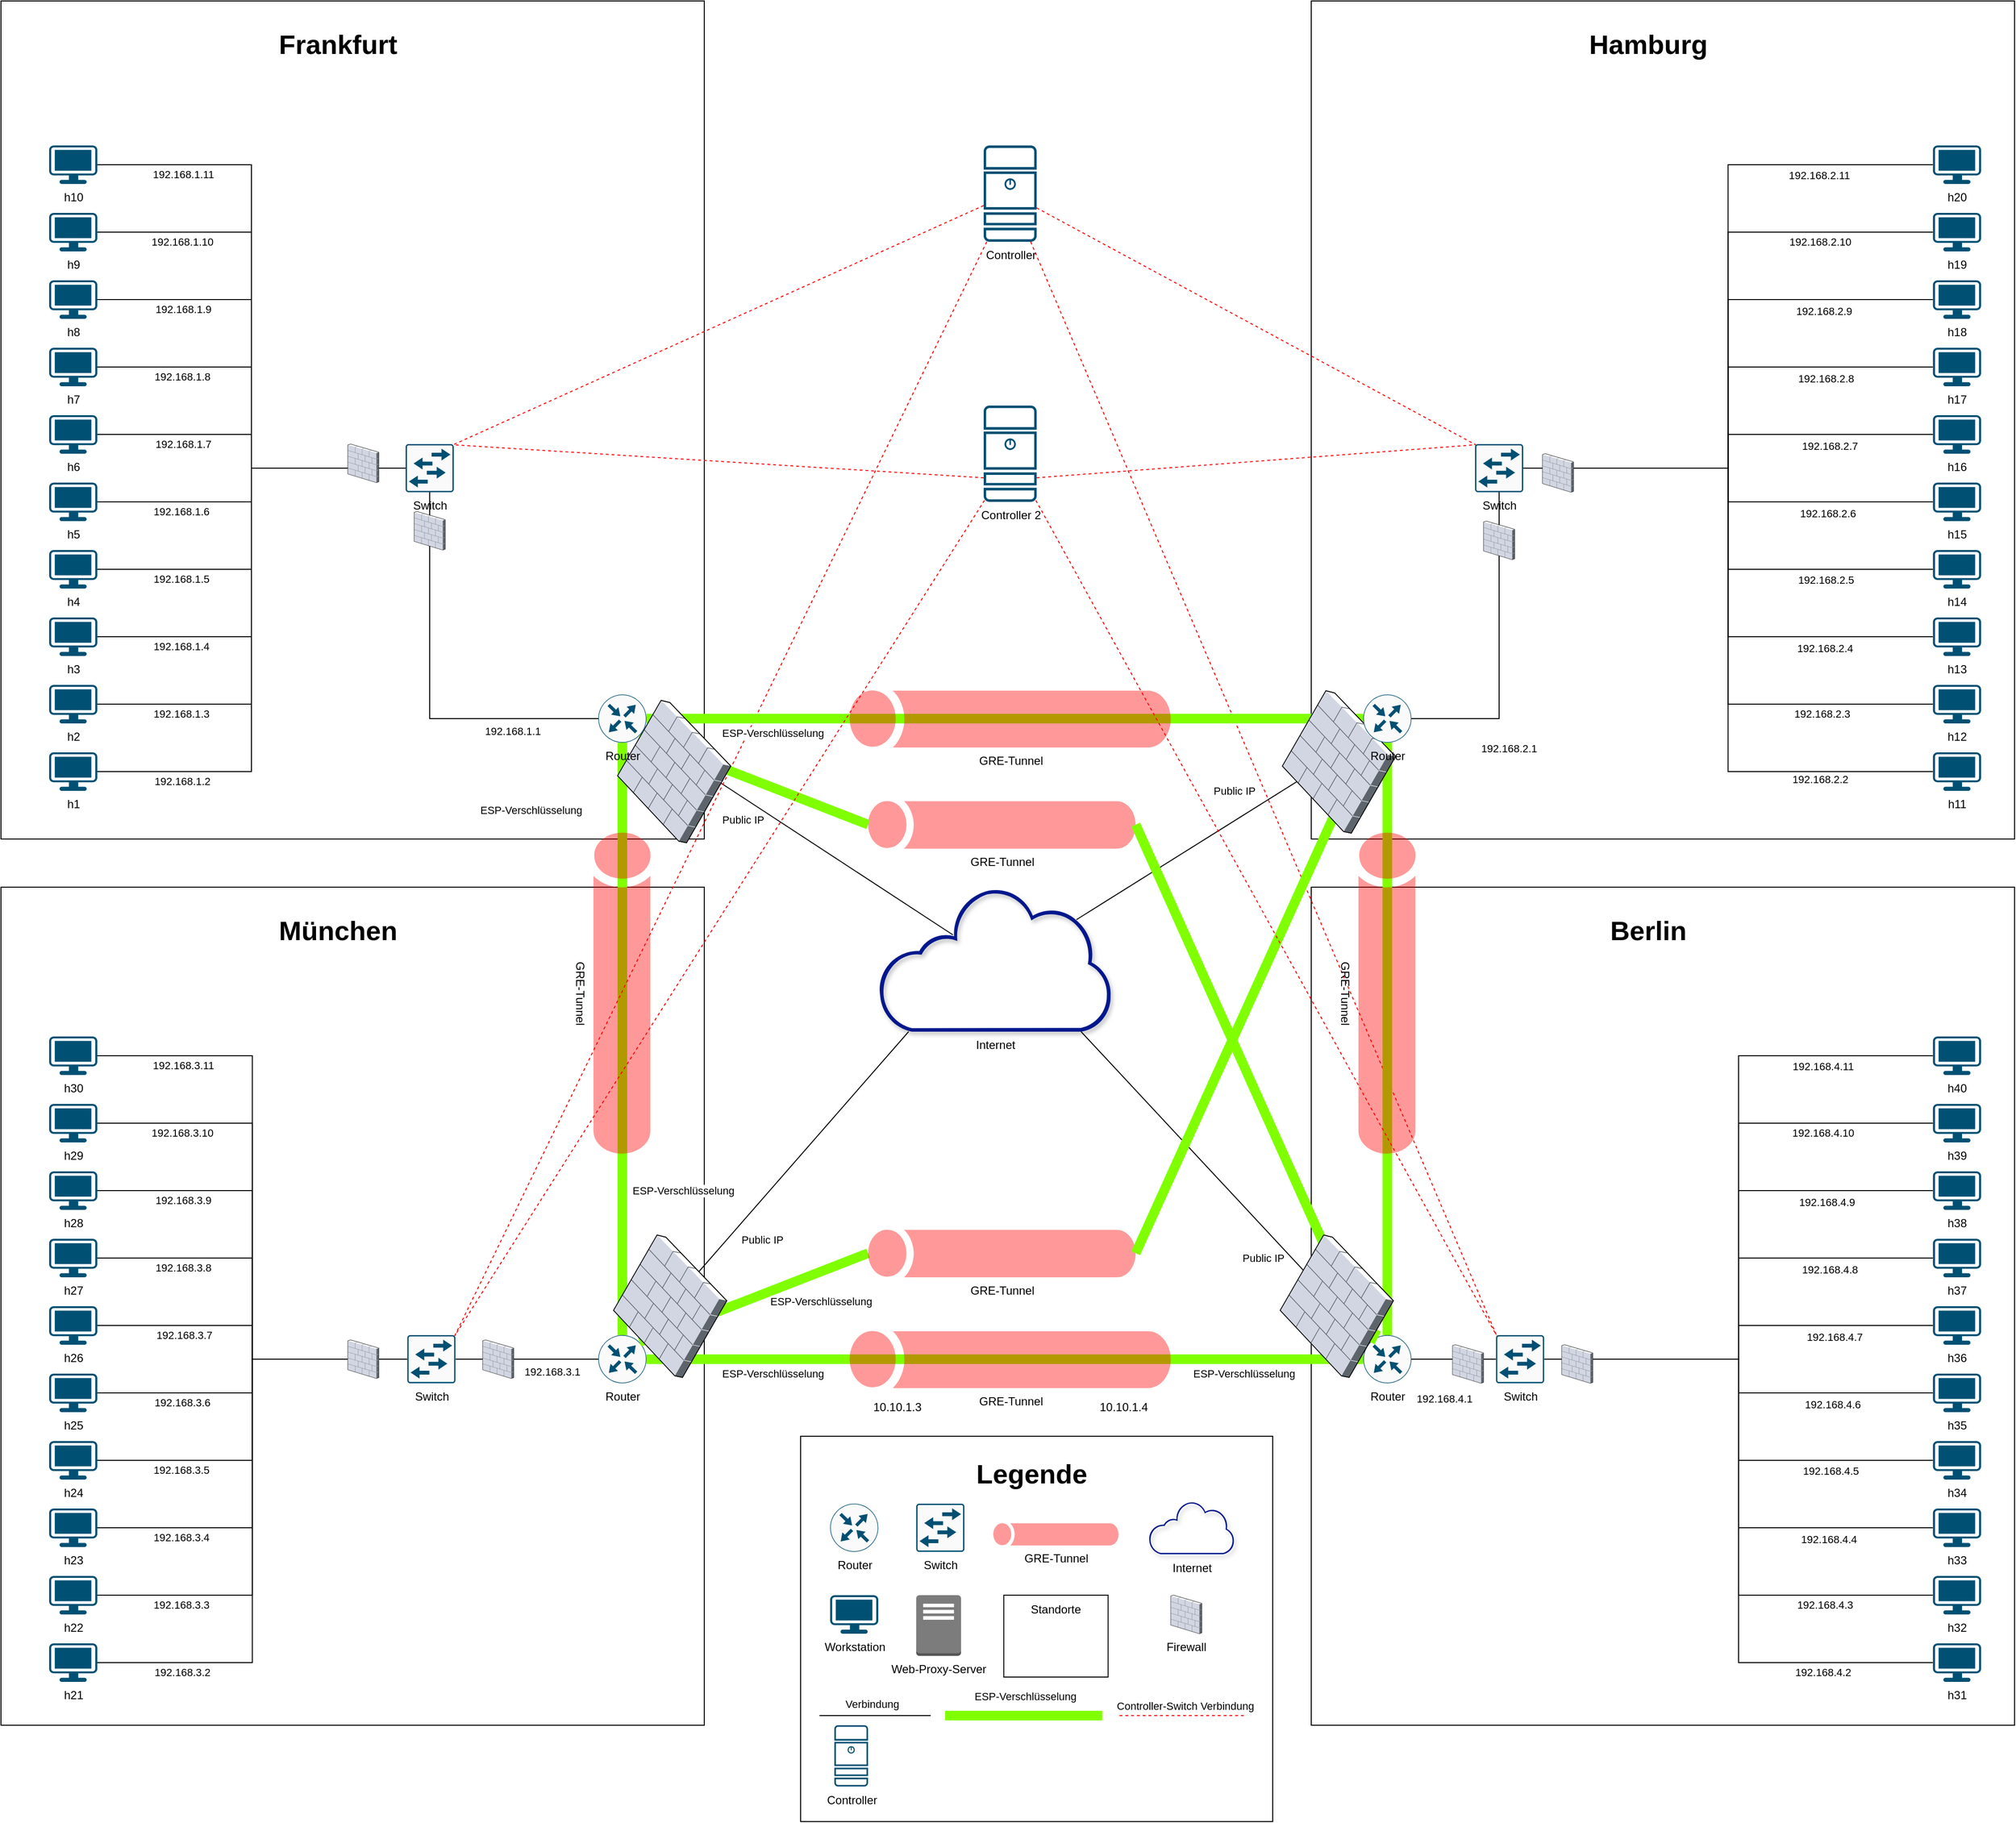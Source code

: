 <mxfile version="14.1.8" type="device"><diagram id="clWaLT1i5mZ7fZDliMmy" name="Seite-1"><mxGraphModel dx="4124" dy="2364" grid="1" gridSize="10" guides="1" tooltips="1" connect="1" arrows="1" fold="1" page="1" pageScale="1" pageWidth="827" pageHeight="1169" math="0" shadow="0"><root><mxCell id="0"/><mxCell id="1" parent="0"/><mxCell id="pWu0kiVw7Mb0PmQfzBOm-249" value="" style="rounded=0;whiteSpace=wrap;html=1;" parent="1" vertex="1"><mxGeometry x="240" y="270" width="730" height="870" as="geometry"/></mxCell><mxCell id="pWu0kiVw7Mb0PmQfzBOm-258" value="" style="rounded=0;whiteSpace=wrap;html=1;" parent="1" vertex="1"><mxGeometry x="240" y="1190" width="730" height="870" as="geometry"/></mxCell><mxCell id="BMr94rcAG7lSYcefCs9K-6" style="edgeStyle=none;rounded=0;orthogonalLoop=1;jettySize=auto;html=1;exitX=0.5;exitY=0;exitDx=0;exitDy=0;exitPerimeter=0;entryX=0.5;entryY=1;entryDx=0;entryDy=0;entryPerimeter=0;endArrow=none;endFill=0;strokeWidth=10;strokeColor=#80FF00;" parent="1" source="pWu0kiVw7Mb0PmQfzBOm-203" target="z3YXc9JcE-NF3vy3Ldok-35" edge="1"><mxGeometry relative="1" as="geometry"><mxPoint x="854" y="1554.31" as="sourcePoint"/><mxPoint x="1598" y="1554.31" as="targetPoint"/></mxGeometry></mxCell><mxCell id="BMr94rcAG7lSYcefCs9K-7" value="ESP-Verschlüsselung" style="edgeLabel;html=1;align=center;verticalAlign=middle;resizable=0;points=[];" parent="BMr94rcAG7lSYcefCs9K-6" vertex="1" connectable="0"><mxGeometry x="-0.678" y="-6" relative="1" as="geometry"><mxPoint x="57.23" y="-51.38" as="offset"/></mxGeometry></mxCell><mxCell id="pWu0kiVw7Mb0PmQfzBOm-260" value="" style="rounded=0;whiteSpace=wrap;html=1;" parent="1" vertex="1"><mxGeometry x="1600" y="1190" width="730" height="870" as="geometry"/></mxCell><mxCell id="pWu0kiVw7Mb0PmQfzBOm-261" value="&lt;b&gt;&lt;font style=&quot;font-size: 28px&quot;&gt;Berlin&lt;/font&gt;&lt;/b&gt;" style="text;html=1;strokeColor=none;fillColor=none;align=center;verticalAlign=middle;whiteSpace=wrap;rounded=0;" parent="1" vertex="1"><mxGeometry x="1860" y="1210" width="180" height="50" as="geometry"/></mxCell><mxCell id="pWu0kiVw7Mb0PmQfzBOm-259" value="&lt;b&gt;&lt;font style=&quot;font-size: 28px&quot;&gt;München&lt;/font&gt;&lt;/b&gt;" style="text;html=1;strokeColor=none;fillColor=none;align=center;verticalAlign=middle;whiteSpace=wrap;rounded=0;" parent="1" vertex="1"><mxGeometry x="500" y="1210" width="180" height="50" as="geometry"/></mxCell><mxCell id="pWu0kiVw7Mb0PmQfzBOm-256" value="" style="rounded=0;whiteSpace=wrap;html=1;" parent="1" vertex="1"><mxGeometry x="1600" y="270" width="730" height="870" as="geometry"/></mxCell><mxCell id="pWu0kiVw7Mb0PmQfzBOm-257" value="&lt;b&gt;&lt;font style=&quot;font-size: 28px&quot;&gt;Hamburg&lt;/font&gt;&lt;/b&gt;" style="text;html=1;strokeColor=none;fillColor=none;align=center;verticalAlign=middle;whiteSpace=wrap;rounded=0;" parent="1" vertex="1"><mxGeometry x="1860" y="290" width="180" height="50" as="geometry"/></mxCell><mxCell id="z3YXc9JcE-NF3vy3Ldok-25" style="edgeStyle=orthogonalEdgeStyle;rounded=0;orthogonalLoop=1;jettySize=auto;html=1;entryX=0;entryY=0.5;entryDx=0;entryDy=0;entryPerimeter=0;endArrow=none;endFill=0;" parent="1" source="z3YXc9JcE-NF3vy3Ldok-4" target="z3YXc9JcE-NF3vy3Ldok-16" edge="1"><mxGeometry relative="1" as="geometry"/></mxCell><mxCell id="lo0KghU4QDRLyCL-hcR3-11" value="192.168.1.7" style="edgeLabel;html=1;align=center;verticalAlign=middle;resizable=0;points=[];" parent="z3YXc9JcE-NF3vy3Ldok-25" vertex="1" connectable="0"><mxGeometry x="-0.51" y="1" relative="1" as="geometry"><mxPoint x="2.17" y="10.97" as="offset"/></mxGeometry></mxCell><mxCell id="z3YXc9JcE-NF3vy3Ldok-4" value="h6" style="points=[[0.03,0.03,0],[0.5,0,0],[0.97,0.03,0],[1,0.4,0],[0.97,0.745,0],[0.5,1,0],[0.03,0.745,0],[0,0.4,0]];verticalLabelPosition=bottom;html=1;verticalAlign=top;aspect=fixed;align=center;pointerEvents=1;shape=mxgraph.cisco19.workstation;fillColor=#005073;strokeColor=none;" parent="1" vertex="1"><mxGeometry x="290" y="700" width="50" height="40" as="geometry"/></mxCell><mxCell id="z3YXc9JcE-NF3vy3Ldok-24" style="edgeStyle=orthogonalEdgeStyle;rounded=0;orthogonalLoop=1;jettySize=auto;html=1;entryX=0;entryY=0.5;entryDx=0;entryDy=0;entryPerimeter=0;endArrow=none;endFill=0;" parent="1" source="z3YXc9JcE-NF3vy3Ldok-5" target="z3YXc9JcE-NF3vy3Ldok-16" edge="1"><mxGeometry relative="1" as="geometry"/></mxCell><mxCell id="lo0KghU4QDRLyCL-hcR3-15" value="192.168.1.11" style="edgeLabel;html=1;align=center;verticalAlign=middle;resizable=0;points=[];" parent="z3YXc9JcE-NF3vy3Ldok-24" vertex="1" connectable="0"><mxGeometry x="-0.721" relative="1" as="geometry"><mxPoint y="9.97" as="offset"/></mxGeometry></mxCell><mxCell id="z3YXc9JcE-NF3vy3Ldok-5" value="h10" style="points=[[0.03,0.03,0],[0.5,0,0],[0.97,0.03,0],[1,0.4,0],[0.97,0.745,0],[0.5,1,0],[0.03,0.745,0],[0,0.4,0]];verticalLabelPosition=bottom;html=1;verticalAlign=top;aspect=fixed;align=center;pointerEvents=1;shape=mxgraph.cisco19.workstation;fillColor=#005073;strokeColor=none;" parent="1" vertex="1"><mxGeometry x="290" y="420" width="50" height="40" as="geometry"/></mxCell><mxCell id="z3YXc9JcE-NF3vy3Ldok-33" style="edgeStyle=orthogonalEdgeStyle;rounded=0;orthogonalLoop=1;jettySize=auto;html=1;entryX=0;entryY=0.5;entryDx=0;entryDy=0;entryPerimeter=0;endArrow=none;endFill=0;" parent="1" source="z3YXc9JcE-NF3vy3Ldok-6" target="z3YXc9JcE-NF3vy3Ldok-16" edge="1"><mxGeometry relative="1" as="geometry"/></mxCell><mxCell id="lo0KghU4QDRLyCL-hcR3-5" value="192.168.1.2" style="edgeLabel;html=1;align=center;verticalAlign=middle;resizable=0;points=[];" parent="z3YXc9JcE-NF3vy3Ldok-33" vertex="1" connectable="0"><mxGeometry x="-0.725" y="-1" relative="1" as="geometry"><mxPoint y="8.97" as="offset"/></mxGeometry></mxCell><mxCell id="z3YXc9JcE-NF3vy3Ldok-6" value="h1" style="points=[[0.03,0.03,0],[0.5,0,0],[0.97,0.03,0],[1,0.4,0],[0.97,0.745,0],[0.5,1,0],[0.03,0.745,0],[0,0.4,0]];verticalLabelPosition=bottom;html=1;verticalAlign=top;aspect=fixed;align=center;pointerEvents=1;shape=mxgraph.cisco19.workstation;fillColor=#005073;strokeColor=none;" parent="1" vertex="1"><mxGeometry x="290" y="1050" width="50" height="40" as="geometry"/></mxCell><mxCell id="z3YXc9JcE-NF3vy3Ldok-26" style="edgeStyle=orthogonalEdgeStyle;rounded=0;orthogonalLoop=1;jettySize=auto;html=1;entryX=0;entryY=0.5;entryDx=0;entryDy=0;entryPerimeter=0;endArrow=none;endFill=0;" parent="1" source="z3YXc9JcE-NF3vy3Ldok-7" target="z3YXc9JcE-NF3vy3Ldok-16" edge="1"><mxGeometry relative="1" as="geometry"/></mxCell><mxCell id="lo0KghU4QDRLyCL-hcR3-14" value="192.168.1.10" style="edgeLabel;html=1;align=center;verticalAlign=middle;resizable=0;points=[];" parent="z3YXc9JcE-NF3vy3Ldok-26" vertex="1" connectable="0"><mxGeometry x="-0.69" y="-1" relative="1" as="geometry"><mxPoint y="8.97" as="offset"/></mxGeometry></mxCell><mxCell id="z3YXc9JcE-NF3vy3Ldok-7" value="h9" style="points=[[0.03,0.03,0],[0.5,0,0],[0.97,0.03,0],[1,0.4,0],[0.97,0.745,0],[0.5,1,0],[0.03,0.745,0],[0,0.4,0]];verticalLabelPosition=bottom;html=1;verticalAlign=top;aspect=fixed;align=center;pointerEvents=1;shape=mxgraph.cisco19.workstation;fillColor=#005073;strokeColor=none;" parent="1" vertex="1"><mxGeometry x="290" y="490" width="50" height="40" as="geometry"/></mxCell><mxCell id="z3YXc9JcE-NF3vy3Ldok-27" style="edgeStyle=orthogonalEdgeStyle;rounded=0;orthogonalLoop=1;jettySize=auto;html=1;entryX=0;entryY=0.5;entryDx=0;entryDy=0;entryPerimeter=0;endArrow=none;endFill=0;" parent="1" source="z3YXc9JcE-NF3vy3Ldok-8" target="z3YXc9JcE-NF3vy3Ldok-16" edge="1"><mxGeometry relative="1" as="geometry"/></mxCell><mxCell id="lo0KghU4QDRLyCL-hcR3-13" value="192.168.1.9" style="edgeLabel;html=1;align=center;verticalAlign=middle;resizable=0;points=[];" parent="z3YXc9JcE-NF3vy3Ldok-27" vertex="1" connectable="0"><mxGeometry x="-0.643" y="1" relative="1" as="geometry"><mxPoint y="10.97" as="offset"/></mxGeometry></mxCell><mxCell id="z3YXc9JcE-NF3vy3Ldok-8" value="h8" style="points=[[0.03,0.03,0],[0.5,0,0],[0.97,0.03,0],[1,0.4,0],[0.97,0.745,0],[0.5,1,0],[0.03,0.745,0],[0,0.4,0]];verticalLabelPosition=bottom;html=1;verticalAlign=top;aspect=fixed;align=center;pointerEvents=1;shape=mxgraph.cisco19.workstation;fillColor=#005073;strokeColor=none;" parent="1" vertex="1"><mxGeometry x="290" y="560" width="50" height="40" as="geometry"/></mxCell><mxCell id="z3YXc9JcE-NF3vy3Ldok-32" style="edgeStyle=orthogonalEdgeStyle;rounded=0;orthogonalLoop=1;jettySize=auto;html=1;entryX=0;entryY=0.5;entryDx=0;entryDy=0;entryPerimeter=0;endArrow=none;endFill=0;" parent="1" source="z3YXc9JcE-NF3vy3Ldok-9" target="z3YXc9JcE-NF3vy3Ldok-16" edge="1"><mxGeometry relative="1" as="geometry"/></mxCell><mxCell id="lo0KghU4QDRLyCL-hcR3-7" value="192.168.1.3" style="edgeLabel;html=1;align=center;verticalAlign=middle;resizable=0;points=[];" parent="z3YXc9JcE-NF3vy3Ldok-32" vertex="1" connectable="0"><mxGeometry x="-0.678" relative="1" as="geometry"><mxPoint x="-4" y="9.97" as="offset"/></mxGeometry></mxCell><mxCell id="z3YXc9JcE-NF3vy3Ldok-9" value="h2" style="points=[[0.03,0.03,0],[0.5,0,0],[0.97,0.03,0],[1,0.4,0],[0.97,0.745,0],[0.5,1,0],[0.03,0.745,0],[0,0.4,0]];verticalLabelPosition=bottom;html=1;verticalAlign=top;aspect=fixed;align=center;pointerEvents=1;shape=mxgraph.cisco19.workstation;fillColor=#005073;strokeColor=none;" parent="1" vertex="1"><mxGeometry x="290" y="980" width="50" height="40" as="geometry"/></mxCell><mxCell id="z3YXc9JcE-NF3vy3Ldok-28" style="edgeStyle=orthogonalEdgeStyle;rounded=0;orthogonalLoop=1;jettySize=auto;html=1;entryX=0;entryY=0.5;entryDx=0;entryDy=0;entryPerimeter=0;endArrow=none;endFill=0;" parent="1" source="z3YXc9JcE-NF3vy3Ldok-10" target="z3YXc9JcE-NF3vy3Ldok-16" edge="1"><mxGeometry relative="1" as="geometry"/></mxCell><mxCell id="lo0KghU4QDRLyCL-hcR3-12" value="192.168.1.8" style="edgeLabel;html=1;align=center;verticalAlign=middle;resizable=0;points=[];" parent="z3YXc9JcE-NF3vy3Ldok-28" vertex="1" connectable="0"><mxGeometry x="-0.586" y="1" relative="1" as="geometry"><mxPoint y="10.97" as="offset"/></mxGeometry></mxCell><mxCell id="z3YXc9JcE-NF3vy3Ldok-10" value="h7" style="points=[[0.03,0.03,0],[0.5,0,0],[0.97,0.03,0],[1,0.4,0],[0.97,0.745,0],[0.5,1,0],[0.03,0.745,0],[0,0.4,0]];verticalLabelPosition=bottom;html=1;verticalAlign=top;aspect=fixed;align=center;pointerEvents=1;shape=mxgraph.cisco19.workstation;fillColor=#005073;strokeColor=none;" parent="1" vertex="1"><mxGeometry x="290" y="630" width="50" height="40" as="geometry"/></mxCell><mxCell id="z3YXc9JcE-NF3vy3Ldok-29" style="edgeStyle=orthogonalEdgeStyle;rounded=0;orthogonalLoop=1;jettySize=auto;html=1;entryX=0;entryY=0.5;entryDx=0;entryDy=0;entryPerimeter=0;endArrow=none;endFill=0;" parent="1" source="z3YXc9JcE-NF3vy3Ldok-11" target="z3YXc9JcE-NF3vy3Ldok-16" edge="1"><mxGeometry relative="1" as="geometry"/></mxCell><mxCell id="lo0KghU4QDRLyCL-hcR3-10" value="192.168.1.6" style="edgeLabel;html=1;align=center;verticalAlign=middle;resizable=0;points=[];" parent="z3YXc9JcE-NF3vy3Ldok-29" vertex="1" connectable="0"><mxGeometry x="-0.51" y="1" relative="1" as="geometry"><mxPoint y="10.97" as="offset"/></mxGeometry></mxCell><mxCell id="z3YXc9JcE-NF3vy3Ldok-11" value="h5" style="points=[[0.03,0.03,0],[0.5,0,0],[0.97,0.03,0],[1,0.4,0],[0.97,0.745,0],[0.5,1,0],[0.03,0.745,0],[0,0.4,0]];verticalLabelPosition=bottom;html=1;verticalAlign=top;aspect=fixed;align=center;pointerEvents=1;shape=mxgraph.cisco19.workstation;fillColor=#005073;strokeColor=none;" parent="1" vertex="1"><mxGeometry x="290" y="770" width="50" height="40" as="geometry"/></mxCell><mxCell id="z3YXc9JcE-NF3vy3Ldok-30" style="edgeStyle=orthogonalEdgeStyle;rounded=0;orthogonalLoop=1;jettySize=auto;html=1;entryX=0;entryY=0.5;entryDx=0;entryDy=0;entryPerimeter=0;endArrow=none;endFill=0;" parent="1" source="z3YXc9JcE-NF3vy3Ldok-12" target="z3YXc9JcE-NF3vy3Ldok-16" edge="1"><mxGeometry relative="1" as="geometry"/></mxCell><mxCell id="lo0KghU4QDRLyCL-hcR3-9" value="192.168.1.5" style="edgeLabel;html=1;align=center;verticalAlign=middle;resizable=0;points=[];" parent="z3YXc9JcE-NF3vy3Ldok-30" vertex="1" connectable="0"><mxGeometry x="-0.579" y="-2" relative="1" as="geometry"><mxPoint x="-3" y="7.97" as="offset"/></mxGeometry></mxCell><mxCell id="z3YXc9JcE-NF3vy3Ldok-12" value="h4" style="points=[[0.03,0.03,0],[0.5,0,0],[0.97,0.03,0],[1,0.4,0],[0.97,0.745,0],[0.5,1,0],[0.03,0.745,0],[0,0.4,0]];verticalLabelPosition=bottom;html=1;verticalAlign=top;aspect=fixed;align=center;pointerEvents=1;shape=mxgraph.cisco19.workstation;fillColor=#005073;strokeColor=none;" parent="1" vertex="1"><mxGeometry x="290" y="840" width="50" height="40" as="geometry"/></mxCell><mxCell id="z3YXc9JcE-NF3vy3Ldok-31" style="edgeStyle=orthogonalEdgeStyle;rounded=0;orthogonalLoop=1;jettySize=auto;html=1;entryX=0;entryY=0.5;entryDx=0;entryDy=0;entryPerimeter=0;endArrow=none;endFill=0;" parent="1" source="z3YXc9JcE-NF3vy3Ldok-13" target="z3YXc9JcE-NF3vy3Ldok-16" edge="1"><mxGeometry relative="1" as="geometry"/></mxCell><mxCell id="lo0KghU4QDRLyCL-hcR3-8" value="192.168.1.4" style="edgeLabel;html=1;align=center;verticalAlign=middle;resizable=0;points=[];" parent="z3YXc9JcE-NF3vy3Ldok-31" vertex="1" connectable="0"><mxGeometry x="-0.637" y="1" relative="1" as="geometry"><mxPoint x="-3" y="10.97" as="offset"/></mxGeometry></mxCell><mxCell id="z3YXc9JcE-NF3vy3Ldok-13" value="h3" style="points=[[0.03,0.03,0],[0.5,0,0],[0.97,0.03,0],[1,0.4,0],[0.97,0.745,0],[0.5,1,0],[0.03,0.745,0],[0,0.4,0]];verticalLabelPosition=bottom;html=1;verticalAlign=top;aspect=fixed;align=center;pointerEvents=1;shape=mxgraph.cisco19.workstation;fillColor=#005073;strokeColor=none;" parent="1" vertex="1"><mxGeometry x="290" y="910" width="50" height="40" as="geometry"/></mxCell><mxCell id="lo0KghU4QDRLyCL-hcR3-17" style="edgeStyle=orthogonalEdgeStyle;rounded=0;orthogonalLoop=1;jettySize=auto;html=1;entryX=0;entryY=0.5;entryDx=0;entryDy=0;entryPerimeter=0;endArrow=none;endFill=0;exitX=0.5;exitY=1;exitDx=0;exitDy=0;exitPerimeter=0;" parent="1" source="z3YXc9JcE-NF3vy3Ldok-16" target="z3YXc9JcE-NF3vy3Ldok-35" edge="1"><mxGeometry relative="1" as="geometry"/></mxCell><mxCell id="lo0KghU4QDRLyCL-hcR3-18" value="192.168.1.1" style="edgeLabel;html=1;align=center;verticalAlign=middle;resizable=0;points=[];" parent="lo0KghU4QDRLyCL-hcR3-17" vertex="1" connectable="0"><mxGeometry x="0.69" y="-2" relative="1" as="geometry"><mxPoint x="-25.41" y="11" as="offset"/></mxGeometry></mxCell><mxCell id="z3YXc9JcE-NF3vy3Ldok-16" value="Switch" style="points=[[0.015,0.015,0],[0.985,0.015,0],[0.985,0.985,0],[0.015,0.985,0],[0.25,0,0],[0.5,0,0],[0.75,0,0],[1,0.25,0],[1,0.5,0],[1,0.75,0],[0.75,1,0],[0.5,1,0],[0.25,1,0],[0,0.75,0],[0,0.5,0],[0,0.25,0]];verticalLabelPosition=bottom;html=1;verticalAlign=top;aspect=fixed;align=center;pointerEvents=1;shape=mxgraph.cisco19.rect;prIcon=workgroup_switch;fillColor=#FAFAFA;strokeColor=#005073;" parent="1" vertex="1"><mxGeometry x="660" y="730" width="50" height="50" as="geometry"/></mxCell><mxCell id="pWu0kiVw7Mb0PmQfzBOm-288" style="edgeStyle=none;rounded=0;orthogonalLoop=1;jettySize=auto;html=1;entryX=0.32;entryY=0.33;entryDx=0;entryDy=0;entryPerimeter=0;endArrow=none;endFill=0;strokeColor=#000000;" parent="1" source="z3YXc9JcE-NF3vy3Ldok-35" target="z3YXc9JcE-NF3vy3Ldok-41" edge="1"><mxGeometry relative="1" as="geometry"/></mxCell><mxCell id="pWu0kiVw7Mb0PmQfzBOm-244" style="rounded=0;orthogonalLoop=1;jettySize=auto;html=1;entryX=0.015;entryY=0.015;entryDx=0;entryDy=0;entryPerimeter=0;endArrow=none;endFill=0;strokeColor=#FF0000;dashed=1;" parent="1" source="z3YXc9JcE-NF3vy3Ldok-43" target="pWu0kiVw7Mb0PmQfzBOm-33" edge="1"><mxGeometry relative="1" as="geometry"/></mxCell><mxCell id="pWu0kiVw7Mb0PmQfzBOm-245" style="edgeStyle=none;rounded=0;orthogonalLoop=1;jettySize=auto;html=1;entryX=0.985;entryY=0.015;entryDx=0;entryDy=0;entryPerimeter=0;dashed=1;endArrow=none;endFill=0;strokeColor=#FF0000;" parent="1" source="z3YXc9JcE-NF3vy3Ldok-43" target="z3YXc9JcE-NF3vy3Ldok-16" edge="1"><mxGeometry relative="1" as="geometry"/></mxCell><mxCell id="pWu0kiVw7Mb0PmQfzBOm-246" style="edgeStyle=none;rounded=0;orthogonalLoop=1;jettySize=auto;html=1;entryX=0.015;entryY=0.015;entryDx=0;entryDy=0;entryPerimeter=0;dashed=1;endArrow=none;endFill=0;strokeColor=#FF0000;" parent="1" source="z3YXc9JcE-NF3vy3Ldok-43" target="pWu0kiVw7Mb0PmQfzBOm-236" edge="1"><mxGeometry relative="1" as="geometry"/></mxCell><mxCell id="pWu0kiVw7Mb0PmQfzBOm-247" style="edgeStyle=none;rounded=0;orthogonalLoop=1;jettySize=auto;html=1;entryX=0.985;entryY=0.015;entryDx=0;entryDy=0;entryPerimeter=0;dashed=1;endArrow=none;endFill=0;strokeColor=#FF0000;" parent="1" source="z3YXc9JcE-NF3vy3Ldok-43" target="pWu0kiVw7Mb0PmQfzBOm-199" edge="1"><mxGeometry relative="1" as="geometry"/></mxCell><mxCell id="z3YXc9JcE-NF3vy3Ldok-43" value="Controller" style="points=[[0.015,0.015,0],[0.985,0.015,0],[0.985,0.985,0],[0.015,0.985,0],[0.25,0,0],[0.5,0,0],[0.75,0,0],[1,0.25,0],[1,0.5,0],[1,0.75,0],[0.75,1,0],[0.5,1,0],[0.25,1,0],[0,0.75,0],[0,0.5,0],[0,0.25,0]];verticalLabelPosition=bottom;html=1;verticalAlign=top;aspect=fixed;align=center;pointerEvents=1;shape=mxgraph.cisco19.server;fillColor=#005073;strokeColor=none;" parent="1" vertex="1"><mxGeometry x="1260" y="420" width="55" height="100" as="geometry"/></mxCell><mxCell id="pWu0kiVw7Mb0PmQfzBOm-1" style="edgeStyle=orthogonalEdgeStyle;rounded=0;orthogonalLoop=1;jettySize=auto;html=1;entryX=1;entryY=0.5;entryDx=0;entryDy=0;entryPerimeter=0;endArrow=none;endFill=0;" parent="1" source="pWu0kiVw7Mb0PmQfzBOm-3" target="pWu0kiVw7Mb0PmQfzBOm-33" edge="1"><mxGeometry relative="1" as="geometry"/></mxCell><mxCell id="pWu0kiVw7Mb0PmQfzBOm-2" value="192.168.2.7" style="edgeLabel;html=1;align=center;verticalAlign=middle;resizable=0;points=[];" parent="pWu0kiVw7Mb0PmQfzBOm-1" vertex="1" connectable="0"><mxGeometry x="-0.51" y="1" relative="1" as="geometry"><mxPoint x="5.17" y="10.97" as="offset"/></mxGeometry></mxCell><mxCell id="pWu0kiVw7Mb0PmQfzBOm-3" value="h16" style="points=[[0.03,0.03,0],[0.5,0,0],[0.97,0.03,0],[1,0.4,0],[0.97,0.745,0],[0.5,1,0],[0.03,0.745,0],[0,0.4,0]];verticalLabelPosition=bottom;html=1;verticalAlign=top;aspect=fixed;align=center;pointerEvents=1;shape=mxgraph.cisco19.workstation;fillColor=#005073;strokeColor=none;" parent="1" vertex="1"><mxGeometry x="2245.29" y="700" width="50" height="40" as="geometry"/></mxCell><mxCell id="pWu0kiVw7Mb0PmQfzBOm-4" style="edgeStyle=orthogonalEdgeStyle;rounded=0;orthogonalLoop=1;jettySize=auto;html=1;entryX=1;entryY=0.5;entryDx=0;entryDy=0;entryPerimeter=0;endArrow=none;endFill=0;" parent="1" source="pWu0kiVw7Mb0PmQfzBOm-6" target="pWu0kiVw7Mb0PmQfzBOm-33" edge="1"><mxGeometry relative="1" as="geometry"/></mxCell><mxCell id="pWu0kiVw7Mb0PmQfzBOm-5" value="192.168.2.11" style="edgeLabel;html=1;align=center;verticalAlign=middle;resizable=0;points=[];" parent="pWu0kiVw7Mb0PmQfzBOm-4" vertex="1" connectable="0"><mxGeometry x="-0.721" relative="1" as="geometry"><mxPoint x="-15" y="10.97" as="offset"/></mxGeometry></mxCell><mxCell id="pWu0kiVw7Mb0PmQfzBOm-6" value="h20" style="points=[[0.03,0.03,0],[0.5,0,0],[0.97,0.03,0],[1,0.4,0],[0.97,0.745,0],[0.5,1,0],[0.03,0.745,0],[0,0.4,0]];verticalLabelPosition=bottom;html=1;verticalAlign=top;aspect=fixed;align=center;pointerEvents=1;shape=mxgraph.cisco19.workstation;fillColor=#005073;strokeColor=none;" parent="1" vertex="1"><mxGeometry x="2245.29" y="420" width="50" height="40" as="geometry"/></mxCell><mxCell id="pWu0kiVw7Mb0PmQfzBOm-7" style="edgeStyle=orthogonalEdgeStyle;rounded=0;orthogonalLoop=1;jettySize=auto;html=1;entryX=1;entryY=0.5;entryDx=0;entryDy=0;entryPerimeter=0;endArrow=none;endFill=0;" parent="1" source="pWu0kiVw7Mb0PmQfzBOm-9" target="pWu0kiVw7Mb0PmQfzBOm-33" edge="1"><mxGeometry relative="1" as="geometry"/></mxCell><mxCell id="pWu0kiVw7Mb0PmQfzBOm-8" value="192.168.2.2" style="edgeLabel;html=1;align=center;verticalAlign=middle;resizable=0;points=[];" parent="pWu0kiVw7Mb0PmQfzBOm-7" vertex="1" connectable="0"><mxGeometry x="-0.725" y="-1" relative="1" as="geometry"><mxPoint x="-15.43" y="8.97" as="offset"/></mxGeometry></mxCell><mxCell id="pWu0kiVw7Mb0PmQfzBOm-9" value="h11" style="points=[[0.03,0.03,0],[0.5,0,0],[0.97,0.03,0],[1,0.4,0],[0.97,0.745,0],[0.5,1,0],[0.03,0.745,0],[0,0.4,0]];verticalLabelPosition=bottom;html=1;verticalAlign=top;aspect=fixed;align=center;pointerEvents=1;shape=mxgraph.cisco19.workstation;fillColor=#005073;strokeColor=none;" parent="1" vertex="1"><mxGeometry x="2245.29" y="1050" width="50" height="40" as="geometry"/></mxCell><mxCell id="pWu0kiVw7Mb0PmQfzBOm-10" style="edgeStyle=orthogonalEdgeStyle;rounded=0;orthogonalLoop=1;jettySize=auto;html=1;entryX=1;entryY=0.5;entryDx=0;entryDy=0;entryPerimeter=0;endArrow=none;endFill=0;" parent="1" source="pWu0kiVw7Mb0PmQfzBOm-12" target="pWu0kiVw7Mb0PmQfzBOm-33" edge="1"><mxGeometry relative="1" as="geometry"/></mxCell><mxCell id="pWu0kiVw7Mb0PmQfzBOm-11" value="192.168.2.10" style="edgeLabel;html=1;align=center;verticalAlign=middle;resizable=0;points=[];" parent="pWu0kiVw7Mb0PmQfzBOm-10" vertex="1" connectable="0"><mxGeometry x="-0.69" y="-1" relative="1" as="geometry"><mxPoint x="-14" y="10.97" as="offset"/></mxGeometry></mxCell><mxCell id="pWu0kiVw7Mb0PmQfzBOm-12" value="h19" style="points=[[0.03,0.03,0],[0.5,0,0],[0.97,0.03,0],[1,0.4,0],[0.97,0.745,0],[0.5,1,0],[0.03,0.745,0],[0,0.4,0]];verticalLabelPosition=bottom;html=1;verticalAlign=top;aspect=fixed;align=center;pointerEvents=1;shape=mxgraph.cisco19.workstation;fillColor=#005073;strokeColor=none;" parent="1" vertex="1"><mxGeometry x="2245.29" y="490" width="50" height="40" as="geometry"/></mxCell><mxCell id="pWu0kiVw7Mb0PmQfzBOm-13" style="edgeStyle=orthogonalEdgeStyle;rounded=0;orthogonalLoop=1;jettySize=auto;html=1;entryX=1;entryY=0.5;entryDx=0;entryDy=0;entryPerimeter=0;endArrow=none;endFill=0;" parent="1" source="pWu0kiVw7Mb0PmQfzBOm-15" target="pWu0kiVw7Mb0PmQfzBOm-33" edge="1"><mxGeometry relative="1" as="geometry"/></mxCell><mxCell id="pWu0kiVw7Mb0PmQfzBOm-14" value="192.168.2.9" style="edgeLabel;html=1;align=center;verticalAlign=middle;resizable=0;points=[];" parent="pWu0kiVw7Mb0PmQfzBOm-13" vertex="1" connectable="0"><mxGeometry x="-0.643" y="1" relative="1" as="geometry"><mxPoint x="-7" y="10.97" as="offset"/></mxGeometry></mxCell><mxCell id="pWu0kiVw7Mb0PmQfzBOm-15" value="h18" style="points=[[0.03,0.03,0],[0.5,0,0],[0.97,0.03,0],[1,0.4,0],[0.97,0.745,0],[0.5,1,0],[0.03,0.745,0],[0,0.4,0]];verticalLabelPosition=bottom;html=1;verticalAlign=top;aspect=fixed;align=center;pointerEvents=1;shape=mxgraph.cisco19.workstation;fillColor=#005073;strokeColor=none;" parent="1" vertex="1"><mxGeometry x="2245.29" y="560" width="50" height="40" as="geometry"/></mxCell><mxCell id="pWu0kiVw7Mb0PmQfzBOm-16" style="edgeStyle=orthogonalEdgeStyle;rounded=0;orthogonalLoop=1;jettySize=auto;html=1;entryX=1;entryY=0.5;entryDx=0;entryDy=0;entryPerimeter=0;endArrow=none;endFill=0;" parent="1" source="pWu0kiVw7Mb0PmQfzBOm-18" target="pWu0kiVw7Mb0PmQfzBOm-33" edge="1"><mxGeometry relative="1" as="geometry"/></mxCell><mxCell id="pWu0kiVw7Mb0PmQfzBOm-17" value="192.168.2.3" style="edgeLabel;html=1;align=center;verticalAlign=middle;resizable=0;points=[];" parent="pWu0kiVw7Mb0PmQfzBOm-16" vertex="1" connectable="0"><mxGeometry x="-0.678" relative="1" as="geometry"><mxPoint x="-8" y="9.97" as="offset"/></mxGeometry></mxCell><mxCell id="pWu0kiVw7Mb0PmQfzBOm-18" value="h12" style="points=[[0.03,0.03,0],[0.5,0,0],[0.97,0.03,0],[1,0.4,0],[0.97,0.745,0],[0.5,1,0],[0.03,0.745,0],[0,0.4,0]];verticalLabelPosition=bottom;html=1;verticalAlign=top;aspect=fixed;align=center;pointerEvents=1;shape=mxgraph.cisco19.workstation;fillColor=#005073;strokeColor=none;" parent="1" vertex="1"><mxGeometry x="2245.29" y="980" width="50" height="40" as="geometry"/></mxCell><mxCell id="pWu0kiVw7Mb0PmQfzBOm-19" style="edgeStyle=orthogonalEdgeStyle;rounded=0;orthogonalLoop=1;jettySize=auto;html=1;entryX=1;entryY=0.5;entryDx=0;entryDy=0;entryPerimeter=0;endArrow=none;endFill=0;" parent="1" source="pWu0kiVw7Mb0PmQfzBOm-21" target="pWu0kiVw7Mb0PmQfzBOm-33" edge="1"><mxGeometry relative="1" as="geometry"/></mxCell><mxCell id="pWu0kiVw7Mb0PmQfzBOm-20" value="192.168.2.8" style="edgeLabel;html=1;align=center;verticalAlign=middle;resizable=0;points=[];" parent="pWu0kiVw7Mb0PmQfzBOm-19" vertex="1" connectable="0"><mxGeometry x="-0.586" y="1" relative="1" as="geometry"><mxPoint x="-2" y="10.97" as="offset"/></mxGeometry></mxCell><mxCell id="pWu0kiVw7Mb0PmQfzBOm-21" value="h17" style="points=[[0.03,0.03,0],[0.5,0,0],[0.97,0.03,0],[1,0.4,0],[0.97,0.745,0],[0.5,1,0],[0.03,0.745,0],[0,0.4,0]];verticalLabelPosition=bottom;html=1;verticalAlign=top;aspect=fixed;align=center;pointerEvents=1;shape=mxgraph.cisco19.workstation;fillColor=#005073;strokeColor=none;" parent="1" vertex="1"><mxGeometry x="2245.29" y="630" width="50" height="40" as="geometry"/></mxCell><mxCell id="pWu0kiVw7Mb0PmQfzBOm-22" style="edgeStyle=orthogonalEdgeStyle;rounded=0;orthogonalLoop=1;jettySize=auto;html=1;entryX=1;entryY=0.5;entryDx=0;entryDy=0;entryPerimeter=0;endArrow=none;endFill=0;" parent="1" source="pWu0kiVw7Mb0PmQfzBOm-24" target="pWu0kiVw7Mb0PmQfzBOm-33" edge="1"><mxGeometry relative="1" as="geometry"/></mxCell><mxCell id="pWu0kiVw7Mb0PmQfzBOm-23" value="192.168.2.6" style="edgeLabel;html=1;align=center;verticalAlign=middle;resizable=0;points=[];" parent="pWu0kiVw7Mb0PmQfzBOm-22" vertex="1" connectable="0"><mxGeometry x="-0.51" y="1" relative="1" as="geometry"><mxPoint x="3" y="10.97" as="offset"/></mxGeometry></mxCell><mxCell id="pWu0kiVw7Mb0PmQfzBOm-24" value="h15" style="points=[[0.03,0.03,0],[0.5,0,0],[0.97,0.03,0],[1,0.4,0],[0.97,0.745,0],[0.5,1,0],[0.03,0.745,0],[0,0.4,0]];verticalLabelPosition=bottom;html=1;verticalAlign=top;aspect=fixed;align=center;pointerEvents=1;shape=mxgraph.cisco19.workstation;fillColor=#005073;strokeColor=none;" parent="1" vertex="1"><mxGeometry x="2245.29" y="770" width="50" height="40" as="geometry"/></mxCell><mxCell id="pWu0kiVw7Mb0PmQfzBOm-25" style="edgeStyle=orthogonalEdgeStyle;rounded=0;orthogonalLoop=1;jettySize=auto;html=1;entryX=1;entryY=0.5;entryDx=0;entryDy=0;entryPerimeter=0;endArrow=none;endFill=0;" parent="1" source="pWu0kiVw7Mb0PmQfzBOm-27" target="pWu0kiVw7Mb0PmQfzBOm-33" edge="1"><mxGeometry relative="1" as="geometry"/></mxCell><mxCell id="pWu0kiVw7Mb0PmQfzBOm-26" value="192.168.2.5" style="edgeLabel;html=1;align=center;verticalAlign=middle;resizable=0;points=[];" parent="pWu0kiVw7Mb0PmQfzBOm-25" vertex="1" connectable="0"><mxGeometry x="-0.579" y="-2" relative="1" as="geometry"><mxPoint y="12.97" as="offset"/></mxGeometry></mxCell><mxCell id="pWu0kiVw7Mb0PmQfzBOm-27" value="h14" style="points=[[0.03,0.03,0],[0.5,0,0],[0.97,0.03,0],[1,0.4,0],[0.97,0.745,0],[0.5,1,0],[0.03,0.745,0],[0,0.4,0]];verticalLabelPosition=bottom;html=1;verticalAlign=top;aspect=fixed;align=center;pointerEvents=1;shape=mxgraph.cisco19.workstation;fillColor=#005073;strokeColor=none;" parent="1" vertex="1"><mxGeometry x="2245.29" y="840" width="50" height="40" as="geometry"/></mxCell><mxCell id="pWu0kiVw7Mb0PmQfzBOm-28" style="edgeStyle=orthogonalEdgeStyle;rounded=0;orthogonalLoop=1;jettySize=auto;html=1;entryX=1;entryY=0.5;entryDx=0;entryDy=0;entryPerimeter=0;endArrow=none;endFill=0;" parent="1" source="pWu0kiVw7Mb0PmQfzBOm-30" target="pWu0kiVw7Mb0PmQfzBOm-33" edge="1"><mxGeometry relative="1" as="geometry"/></mxCell><mxCell id="pWu0kiVw7Mb0PmQfzBOm-29" value="192.168.2.4" style="edgeLabel;html=1;align=center;verticalAlign=middle;resizable=0;points=[];" parent="pWu0kiVw7Mb0PmQfzBOm-28" vertex="1" connectable="0"><mxGeometry x="-0.637" y="1" relative="1" as="geometry"><mxPoint x="-4" y="10.97" as="offset"/></mxGeometry></mxCell><mxCell id="pWu0kiVw7Mb0PmQfzBOm-30" value="h13" style="points=[[0.03,0.03,0],[0.5,0,0],[0.97,0.03,0],[1,0.4,0],[0.97,0.745,0],[0.5,1,0],[0.03,0.745,0],[0,0.4,0]];verticalLabelPosition=bottom;html=1;verticalAlign=top;aspect=fixed;align=center;pointerEvents=1;shape=mxgraph.cisco19.workstation;fillColor=#005073;strokeColor=none;" parent="1" vertex="1"><mxGeometry x="2245.29" y="910" width="50" height="40" as="geometry"/></mxCell><mxCell id="pWu0kiVw7Mb0PmQfzBOm-43" style="edgeStyle=orthogonalEdgeStyle;rounded=0;orthogonalLoop=1;jettySize=auto;html=1;entryX=1;entryY=0.5;entryDx=0;entryDy=0;entryPerimeter=0;endArrow=none;endFill=0;exitX=0.5;exitY=1;exitDx=0;exitDy=0;exitPerimeter=0;" parent="1" source="pWu0kiVw7Mb0PmQfzBOm-33" target="pWu0kiVw7Mb0PmQfzBOm-38" edge="1"><mxGeometry relative="1" as="geometry"/></mxCell><mxCell id="pWu0kiVw7Mb0PmQfzBOm-45" value="192.168.2.1" style="edgeLabel;html=1;align=center;verticalAlign=middle;resizable=0;points=[];" parent="pWu0kiVw7Mb0PmQfzBOm-43" vertex="1" connectable="0"><mxGeometry x="0.4" y="3" relative="1" as="geometry"><mxPoint x="7" y="38" as="offset"/></mxGeometry></mxCell><mxCell id="pWu0kiVw7Mb0PmQfzBOm-33" value="Switch" style="points=[[0.015,0.015,0],[0.985,0.015,0],[0.985,0.985,0],[0.015,0.985,0],[0.25,0,0],[0.5,0,0],[0.75,0,0],[1,0.25,0],[1,0.5,0],[1,0.75,0],[0.75,1,0],[0.5,1,0],[0.25,1,0],[0,0.75,0],[0,0.5,0],[0,0.25,0]];verticalLabelPosition=bottom;html=1;verticalAlign=top;aspect=fixed;align=center;pointerEvents=1;shape=mxgraph.cisco19.rect;prIcon=workgroup_switch;fillColor=#FAFAFA;strokeColor=#005073;" parent="1" vertex="1"><mxGeometry x="1770" y="730" width="50" height="50" as="geometry"/></mxCell><mxCell id="pWu0kiVw7Mb0PmQfzBOm-287" style="edgeStyle=none;rounded=0;orthogonalLoop=1;jettySize=auto;html=1;entryX=0.85;entryY=0.225;entryDx=0;entryDy=0;entryPerimeter=0;endArrow=none;endFill=0;strokeColor=#000000;exitX=0.145;exitY=0.855;exitDx=0;exitDy=0;exitPerimeter=0;" parent="1" source="pWu0kiVw7Mb0PmQfzBOm-38" target="z3YXc9JcE-NF3vy3Ldok-41" edge="1"><mxGeometry relative="1" as="geometry"><mxPoint x="1610" y="1050.983" as="sourcePoint"/></mxGeometry></mxCell><mxCell id="pWu0kiVw7Mb0PmQfzBOm-167" style="edgeStyle=orthogonalEdgeStyle;rounded=0;orthogonalLoop=1;jettySize=auto;html=1;entryX=0;entryY=0.5;entryDx=0;entryDy=0;entryPerimeter=0;endArrow=none;endFill=0;" parent="1" source="pWu0kiVw7Mb0PmQfzBOm-169" target="pWu0kiVw7Mb0PmQfzBOm-199" edge="1"><mxGeometry relative="1" as="geometry"/></mxCell><mxCell id="pWu0kiVw7Mb0PmQfzBOm-168" value="192.168.3.7" style="edgeLabel;html=1;align=center;verticalAlign=middle;resizable=0;points=[];" parent="pWu0kiVw7Mb0PmQfzBOm-167" vertex="1" connectable="0"><mxGeometry x="-0.51" y="1" relative="1" as="geometry"><mxPoint x="2.17" y="10.97" as="offset"/></mxGeometry></mxCell><mxCell id="pWu0kiVw7Mb0PmQfzBOm-169" value="h26" style="points=[[0.03,0.03,0],[0.5,0,0],[0.97,0.03,0],[1,0.4,0],[0.97,0.745,0],[0.5,1,0],[0.03,0.745,0],[0,0.4,0]];verticalLabelPosition=bottom;html=1;verticalAlign=top;aspect=fixed;align=center;pointerEvents=1;shape=mxgraph.cisco19.workstation;fillColor=#005073;strokeColor=none;" parent="1" vertex="1"><mxGeometry x="290" y="1625" width="50" height="40" as="geometry"/></mxCell><mxCell id="pWu0kiVw7Mb0PmQfzBOm-170" style="edgeStyle=orthogonalEdgeStyle;rounded=0;orthogonalLoop=1;jettySize=auto;html=1;entryX=0;entryY=0.5;entryDx=0;entryDy=0;entryPerimeter=0;endArrow=none;endFill=0;" parent="1" source="pWu0kiVw7Mb0PmQfzBOm-172" target="pWu0kiVw7Mb0PmQfzBOm-199" edge="1"><mxGeometry relative="1" as="geometry"/></mxCell><mxCell id="pWu0kiVw7Mb0PmQfzBOm-171" value="192.168.3.11" style="edgeLabel;html=1;align=center;verticalAlign=middle;resizable=0;points=[];" parent="pWu0kiVw7Mb0PmQfzBOm-170" vertex="1" connectable="0"><mxGeometry x="-0.721" relative="1" as="geometry"><mxPoint y="9.97" as="offset"/></mxGeometry></mxCell><mxCell id="pWu0kiVw7Mb0PmQfzBOm-172" value="h30" style="points=[[0.03,0.03,0],[0.5,0,0],[0.97,0.03,0],[1,0.4,0],[0.97,0.745,0],[0.5,1,0],[0.03,0.745,0],[0,0.4,0]];verticalLabelPosition=bottom;html=1;verticalAlign=top;aspect=fixed;align=center;pointerEvents=1;shape=mxgraph.cisco19.workstation;fillColor=#005073;strokeColor=none;" parent="1" vertex="1"><mxGeometry x="290" y="1345" width="50" height="40" as="geometry"/></mxCell><mxCell id="pWu0kiVw7Mb0PmQfzBOm-173" style="edgeStyle=orthogonalEdgeStyle;rounded=0;orthogonalLoop=1;jettySize=auto;html=1;entryX=0;entryY=0.5;entryDx=0;entryDy=0;entryPerimeter=0;endArrow=none;endFill=0;" parent="1" source="pWu0kiVw7Mb0PmQfzBOm-175" target="pWu0kiVw7Mb0PmQfzBOm-199" edge="1"><mxGeometry relative="1" as="geometry"/></mxCell><mxCell id="pWu0kiVw7Mb0PmQfzBOm-174" value="192.168.3.2" style="edgeLabel;html=1;align=center;verticalAlign=middle;resizable=0;points=[];" parent="pWu0kiVw7Mb0PmQfzBOm-173" vertex="1" connectable="0"><mxGeometry x="-0.725" y="-1" relative="1" as="geometry"><mxPoint y="8.97" as="offset"/></mxGeometry></mxCell><mxCell id="pWu0kiVw7Mb0PmQfzBOm-175" value="h21" style="points=[[0.03,0.03,0],[0.5,0,0],[0.97,0.03,0],[1,0.4,0],[0.97,0.745,0],[0.5,1,0],[0.03,0.745,0],[0,0.4,0]];verticalLabelPosition=bottom;html=1;verticalAlign=top;aspect=fixed;align=center;pointerEvents=1;shape=mxgraph.cisco19.workstation;fillColor=#005073;strokeColor=none;" parent="1" vertex="1"><mxGeometry x="290" y="1975" width="50" height="40" as="geometry"/></mxCell><mxCell id="pWu0kiVw7Mb0PmQfzBOm-176" style="edgeStyle=orthogonalEdgeStyle;rounded=0;orthogonalLoop=1;jettySize=auto;html=1;entryX=0;entryY=0.5;entryDx=0;entryDy=0;entryPerimeter=0;endArrow=none;endFill=0;" parent="1" source="pWu0kiVw7Mb0PmQfzBOm-178" target="pWu0kiVw7Mb0PmQfzBOm-199" edge="1"><mxGeometry relative="1" as="geometry"/></mxCell><mxCell id="pWu0kiVw7Mb0PmQfzBOm-177" value="192.168.3.10" style="edgeLabel;html=1;align=center;verticalAlign=middle;resizable=0;points=[];" parent="pWu0kiVw7Mb0PmQfzBOm-176" vertex="1" connectable="0"><mxGeometry x="-0.69" y="-1" relative="1" as="geometry"><mxPoint y="8.97" as="offset"/></mxGeometry></mxCell><mxCell id="pWu0kiVw7Mb0PmQfzBOm-178" value="h29" style="points=[[0.03,0.03,0],[0.5,0,0],[0.97,0.03,0],[1,0.4,0],[0.97,0.745,0],[0.5,1,0],[0.03,0.745,0],[0,0.4,0]];verticalLabelPosition=bottom;html=1;verticalAlign=top;aspect=fixed;align=center;pointerEvents=1;shape=mxgraph.cisco19.workstation;fillColor=#005073;strokeColor=none;" parent="1" vertex="1"><mxGeometry x="290" y="1415" width="50" height="40" as="geometry"/></mxCell><mxCell id="pWu0kiVw7Mb0PmQfzBOm-179" style="edgeStyle=orthogonalEdgeStyle;rounded=0;orthogonalLoop=1;jettySize=auto;html=1;entryX=0;entryY=0.5;entryDx=0;entryDy=0;entryPerimeter=0;endArrow=none;endFill=0;" parent="1" source="pWu0kiVw7Mb0PmQfzBOm-181" target="pWu0kiVw7Mb0PmQfzBOm-199" edge="1"><mxGeometry relative="1" as="geometry"/></mxCell><mxCell id="pWu0kiVw7Mb0PmQfzBOm-180" value="192.168.3.9" style="edgeLabel;html=1;align=center;verticalAlign=middle;resizable=0;points=[];" parent="pWu0kiVw7Mb0PmQfzBOm-179" vertex="1" connectable="0"><mxGeometry x="-0.643" y="1" relative="1" as="geometry"><mxPoint y="10.97" as="offset"/></mxGeometry></mxCell><mxCell id="pWu0kiVw7Mb0PmQfzBOm-181" value="h28" style="points=[[0.03,0.03,0],[0.5,0,0],[0.97,0.03,0],[1,0.4,0],[0.97,0.745,0],[0.5,1,0],[0.03,0.745,0],[0,0.4,0]];verticalLabelPosition=bottom;html=1;verticalAlign=top;aspect=fixed;align=center;pointerEvents=1;shape=mxgraph.cisco19.workstation;fillColor=#005073;strokeColor=none;" parent="1" vertex="1"><mxGeometry x="290" y="1485" width="50" height="40" as="geometry"/></mxCell><mxCell id="pWu0kiVw7Mb0PmQfzBOm-182" style="edgeStyle=orthogonalEdgeStyle;rounded=0;orthogonalLoop=1;jettySize=auto;html=1;entryX=0;entryY=0.5;entryDx=0;entryDy=0;entryPerimeter=0;endArrow=none;endFill=0;" parent="1" source="pWu0kiVw7Mb0PmQfzBOm-184" target="pWu0kiVw7Mb0PmQfzBOm-199" edge="1"><mxGeometry relative="1" as="geometry"/></mxCell><mxCell id="pWu0kiVw7Mb0PmQfzBOm-183" value="192.168.3.3" style="edgeLabel;html=1;align=center;verticalAlign=middle;resizable=0;points=[];" parent="pWu0kiVw7Mb0PmQfzBOm-182" vertex="1" connectable="0"><mxGeometry x="-0.678" relative="1" as="geometry"><mxPoint x="-4" y="9.97" as="offset"/></mxGeometry></mxCell><mxCell id="pWu0kiVw7Mb0PmQfzBOm-184" value="h22" style="points=[[0.03,0.03,0],[0.5,0,0],[0.97,0.03,0],[1,0.4,0],[0.97,0.745,0],[0.5,1,0],[0.03,0.745,0],[0,0.4,0]];verticalLabelPosition=bottom;html=1;verticalAlign=top;aspect=fixed;align=center;pointerEvents=1;shape=mxgraph.cisco19.workstation;fillColor=#005073;strokeColor=none;" parent="1" vertex="1"><mxGeometry x="290" y="1905" width="50" height="40" as="geometry"/></mxCell><mxCell id="pWu0kiVw7Mb0PmQfzBOm-185" style="edgeStyle=orthogonalEdgeStyle;rounded=0;orthogonalLoop=1;jettySize=auto;html=1;entryX=0;entryY=0.5;entryDx=0;entryDy=0;entryPerimeter=0;endArrow=none;endFill=0;" parent="1" source="pWu0kiVw7Mb0PmQfzBOm-187" target="pWu0kiVw7Mb0PmQfzBOm-199" edge="1"><mxGeometry relative="1" as="geometry"/></mxCell><mxCell id="pWu0kiVw7Mb0PmQfzBOm-186" value="192.168.3.8" style="edgeLabel;html=1;align=center;verticalAlign=middle;resizable=0;points=[];" parent="pWu0kiVw7Mb0PmQfzBOm-185" vertex="1" connectable="0"><mxGeometry x="-0.586" y="1" relative="1" as="geometry"><mxPoint y="10.97" as="offset"/></mxGeometry></mxCell><mxCell id="pWu0kiVw7Mb0PmQfzBOm-187" value="h27" style="points=[[0.03,0.03,0],[0.5,0,0],[0.97,0.03,0],[1,0.4,0],[0.97,0.745,0],[0.5,1,0],[0.03,0.745,0],[0,0.4,0]];verticalLabelPosition=bottom;html=1;verticalAlign=top;aspect=fixed;align=center;pointerEvents=1;shape=mxgraph.cisco19.workstation;fillColor=#005073;strokeColor=none;" parent="1" vertex="1"><mxGeometry x="290" y="1555" width="50" height="40" as="geometry"/></mxCell><mxCell id="pWu0kiVw7Mb0PmQfzBOm-188" style="edgeStyle=orthogonalEdgeStyle;rounded=0;orthogonalLoop=1;jettySize=auto;html=1;entryX=0;entryY=0.5;entryDx=0;entryDy=0;entryPerimeter=0;endArrow=none;endFill=0;" parent="1" source="pWu0kiVw7Mb0PmQfzBOm-190" target="pWu0kiVw7Mb0PmQfzBOm-199" edge="1"><mxGeometry relative="1" as="geometry"/></mxCell><mxCell id="pWu0kiVw7Mb0PmQfzBOm-189" value="192.168.3.6" style="edgeLabel;html=1;align=center;verticalAlign=middle;resizable=0;points=[];" parent="pWu0kiVw7Mb0PmQfzBOm-188" vertex="1" connectable="0"><mxGeometry x="-0.51" y="1" relative="1" as="geometry"><mxPoint y="10.97" as="offset"/></mxGeometry></mxCell><mxCell id="pWu0kiVw7Mb0PmQfzBOm-190" value="h25" style="points=[[0.03,0.03,0],[0.5,0,0],[0.97,0.03,0],[1,0.4,0],[0.97,0.745,0],[0.5,1,0],[0.03,0.745,0],[0,0.4,0]];verticalLabelPosition=bottom;html=1;verticalAlign=top;aspect=fixed;align=center;pointerEvents=1;shape=mxgraph.cisco19.workstation;fillColor=#005073;strokeColor=none;" parent="1" vertex="1"><mxGeometry x="290" y="1695" width="50" height="40" as="geometry"/></mxCell><mxCell id="pWu0kiVw7Mb0PmQfzBOm-191" style="edgeStyle=orthogonalEdgeStyle;rounded=0;orthogonalLoop=1;jettySize=auto;html=1;entryX=0;entryY=0.5;entryDx=0;entryDy=0;entryPerimeter=0;endArrow=none;endFill=0;" parent="1" source="pWu0kiVw7Mb0PmQfzBOm-193" target="pWu0kiVw7Mb0PmQfzBOm-199" edge="1"><mxGeometry relative="1" as="geometry"/></mxCell><mxCell id="pWu0kiVw7Mb0PmQfzBOm-192" value="192.168.3.5" style="edgeLabel;html=1;align=center;verticalAlign=middle;resizable=0;points=[];" parent="pWu0kiVw7Mb0PmQfzBOm-191" vertex="1" connectable="0"><mxGeometry x="-0.579" y="-2" relative="1" as="geometry"><mxPoint x="-3" y="7.97" as="offset"/></mxGeometry></mxCell><mxCell id="pWu0kiVw7Mb0PmQfzBOm-193" value="h24" style="points=[[0.03,0.03,0],[0.5,0,0],[0.97,0.03,0],[1,0.4,0],[0.97,0.745,0],[0.5,1,0],[0.03,0.745,0],[0,0.4,0]];verticalLabelPosition=bottom;html=1;verticalAlign=top;aspect=fixed;align=center;pointerEvents=1;shape=mxgraph.cisco19.workstation;fillColor=#005073;strokeColor=none;" parent="1" vertex="1"><mxGeometry x="290" y="1765" width="50" height="40" as="geometry"/></mxCell><mxCell id="pWu0kiVw7Mb0PmQfzBOm-194" style="edgeStyle=orthogonalEdgeStyle;rounded=0;orthogonalLoop=1;jettySize=auto;html=1;entryX=0;entryY=0.5;entryDx=0;entryDy=0;entryPerimeter=0;endArrow=none;endFill=0;" parent="1" source="pWu0kiVw7Mb0PmQfzBOm-196" target="pWu0kiVw7Mb0PmQfzBOm-199" edge="1"><mxGeometry relative="1" as="geometry"/></mxCell><mxCell id="pWu0kiVw7Mb0PmQfzBOm-195" value="192.168.3.4" style="edgeLabel;html=1;align=center;verticalAlign=middle;resizable=0;points=[];" parent="pWu0kiVw7Mb0PmQfzBOm-194" vertex="1" connectable="0"><mxGeometry x="-0.637" y="1" relative="1" as="geometry"><mxPoint x="-3" y="10.97" as="offset"/></mxGeometry></mxCell><mxCell id="pWu0kiVw7Mb0PmQfzBOm-196" value="h23" style="points=[[0.03,0.03,0],[0.5,0,0],[0.97,0.03,0],[1,0.4,0],[0.97,0.745,0],[0.5,1,0],[0.03,0.745,0],[0,0.4,0]];verticalLabelPosition=bottom;html=1;verticalAlign=top;aspect=fixed;align=center;pointerEvents=1;shape=mxgraph.cisco19.workstation;fillColor=#005073;strokeColor=none;" parent="1" vertex="1"><mxGeometry x="290" y="1835" width="50" height="40" as="geometry"/></mxCell><mxCell id="pWu0kiVw7Mb0PmQfzBOm-197" style="edgeStyle=orthogonalEdgeStyle;rounded=0;orthogonalLoop=1;jettySize=auto;html=1;entryX=0;entryY=0.5;entryDx=0;entryDy=0;entryPerimeter=0;endArrow=none;endFill=0;" parent="1" source="pWu0kiVw7Mb0PmQfzBOm-199" target="pWu0kiVw7Mb0PmQfzBOm-203" edge="1"><mxGeometry relative="1" as="geometry"/></mxCell><mxCell id="pWu0kiVw7Mb0PmQfzBOm-198" value="192.168.3.1" style="edgeLabel;html=1;align=center;verticalAlign=middle;resizable=0;points=[];" parent="pWu0kiVw7Mb0PmQfzBOm-197" vertex="1" connectable="0"><mxGeometry x="0.69" y="-2" relative="1" as="geometry"><mxPoint x="-25.41" y="11" as="offset"/></mxGeometry></mxCell><mxCell id="pWu0kiVw7Mb0PmQfzBOm-199" value="Switch" style="points=[[0.015,0.015,0],[0.985,0.015,0],[0.985,0.985,0],[0.015,0.985,0],[0.25,0,0],[0.5,0,0],[0.75,0,0],[1,0.25,0],[1,0.5,0],[1,0.75,0],[0.75,1,0],[0.5,1,0],[0.25,1,0],[0,0.75,0],[0,0.5,0],[0,0.25,0]];verticalLabelPosition=bottom;html=1;verticalAlign=top;aspect=fixed;align=center;pointerEvents=1;shape=mxgraph.cisco19.rect;prIcon=workgroup_switch;fillColor=#FAFAFA;strokeColor=#005073;" parent="1" vertex="1"><mxGeometry x="661.75" y="1655" width="50" height="50" as="geometry"/></mxCell><mxCell id="pWu0kiVw7Mb0PmQfzBOm-285" style="edgeStyle=none;rounded=0;orthogonalLoop=1;jettySize=auto;html=1;entryX=0.13;entryY=1;entryDx=0;entryDy=0;entryPerimeter=0;endArrow=none;endFill=0;" parent="1" source="pWu0kiVw7Mb0PmQfzBOm-203" target="z3YXc9JcE-NF3vy3Ldok-41" edge="1"><mxGeometry relative="1" as="geometry"/></mxCell><mxCell id="pWu0kiVw7Mb0PmQfzBOm-342" value="Public IP" style="edgeLabel;html=1;align=center;verticalAlign=middle;resizable=0;points=[];" parent="pWu0kiVw7Mb0PmQfzBOm-285" vertex="1" connectable="0"><mxGeometry x="-0.636" y="1" relative="1" as="geometry"><mxPoint x="73.54" y="-41.7" as="offset"/></mxGeometry></mxCell><mxCell id="pWu0kiVw7Mb0PmQfzBOm-330" style="edgeStyle=none;rounded=0;orthogonalLoop=1;jettySize=auto;html=1;exitX=1;exitY=0.5;exitDx=0;exitDy=0;exitPerimeter=0;entryX=0;entryY=0.5;entryDx=0;entryDy=0;entryPerimeter=0;endArrow=none;endFill=0;strokeWidth=10;strokeColor=#80FF00;" parent="1" source="pWu0kiVw7Mb0PmQfzBOm-203" target="pWu0kiVw7Mb0PmQfzBOm-240" edge="1"><mxGeometry relative="1" as="geometry"/></mxCell><mxCell id="pWu0kiVw7Mb0PmQfzBOm-333" value="ESP-Verschlüsselung" style="edgeLabel;html=1;align=center;verticalAlign=middle;resizable=0;points=[];" parent="pWu0kiVw7Mb0PmQfzBOm-330" vertex="1" connectable="0"><mxGeometry x="-0.678" y="-6" relative="1" as="geometry"><mxPoint x="10.4" y="9" as="offset"/></mxGeometry></mxCell><mxCell id="pWu0kiVw7Mb0PmQfzBOm-203" value="Router" style="points=[[0.5,0,0],[1,0.5,0],[0.5,1,0],[0,0.5,0],[0.145,0.145,0],[0.856,0.145,0],[0.855,0.856,0],[0.145,0.855,0]];verticalLabelPosition=bottom;html=1;verticalAlign=top;aspect=fixed;align=center;pointerEvents=1;shape=mxgraph.cisco19.rect;prIcon=router;fillColor=#FAFAFA;strokeColor=#005073;" parent="1" vertex="1"><mxGeometry x="860" y="1655" width="50" height="50" as="geometry"/></mxCell><mxCell id="pWu0kiVw7Mb0PmQfzBOm-204" style="edgeStyle=orthogonalEdgeStyle;rounded=0;orthogonalLoop=1;jettySize=auto;html=1;entryX=1;entryY=0.5;entryDx=0;entryDy=0;entryPerimeter=0;endArrow=none;endFill=0;" parent="1" source="pWu0kiVw7Mb0PmQfzBOm-206" target="pWu0kiVw7Mb0PmQfzBOm-236" edge="1"><mxGeometry relative="1" as="geometry"/></mxCell><mxCell id="pWu0kiVw7Mb0PmQfzBOm-205" value="192.168.4.7" style="edgeLabel;html=1;align=center;verticalAlign=middle;resizable=0;points=[];" parent="pWu0kiVw7Mb0PmQfzBOm-204" vertex="1" connectable="0"><mxGeometry x="-0.51" y="1" relative="1" as="geometry"><mxPoint x="5.17" y="10.97" as="offset"/></mxGeometry></mxCell><mxCell id="pWu0kiVw7Mb0PmQfzBOm-206" value="h36" style="points=[[0.03,0.03,0],[0.5,0,0],[0.97,0.03,0],[1,0.4,0],[0.97,0.745,0],[0.5,1,0],[0.03,0.745,0],[0,0.4,0]];verticalLabelPosition=bottom;html=1;verticalAlign=top;aspect=fixed;align=center;pointerEvents=1;shape=mxgraph.cisco19.workstation;fillColor=#005073;strokeColor=none;" parent="1" vertex="1"><mxGeometry x="2245.29" y="1625" width="50" height="40" as="geometry"/></mxCell><mxCell id="pWu0kiVw7Mb0PmQfzBOm-207" style="edgeStyle=orthogonalEdgeStyle;rounded=0;orthogonalLoop=1;jettySize=auto;html=1;entryX=1;entryY=0.5;entryDx=0;entryDy=0;entryPerimeter=0;endArrow=none;endFill=0;" parent="1" source="pWu0kiVw7Mb0PmQfzBOm-209" target="pWu0kiVw7Mb0PmQfzBOm-236" edge="1"><mxGeometry relative="1" as="geometry"/></mxCell><mxCell id="pWu0kiVw7Mb0PmQfzBOm-208" value="192.168.4.11" style="edgeLabel;html=1;align=center;verticalAlign=middle;resizable=0;points=[];" parent="pWu0kiVw7Mb0PmQfzBOm-207" vertex="1" connectable="0"><mxGeometry x="-0.721" relative="1" as="geometry"><mxPoint x="-15" y="10.97" as="offset"/></mxGeometry></mxCell><mxCell id="pWu0kiVw7Mb0PmQfzBOm-209" value="h40" style="points=[[0.03,0.03,0],[0.5,0,0],[0.97,0.03,0],[1,0.4,0],[0.97,0.745,0],[0.5,1,0],[0.03,0.745,0],[0,0.4,0]];verticalLabelPosition=bottom;html=1;verticalAlign=top;aspect=fixed;align=center;pointerEvents=1;shape=mxgraph.cisco19.workstation;fillColor=#005073;strokeColor=none;" parent="1" vertex="1"><mxGeometry x="2245.29" y="1345" width="50" height="40" as="geometry"/></mxCell><mxCell id="pWu0kiVw7Mb0PmQfzBOm-210" style="edgeStyle=orthogonalEdgeStyle;rounded=0;orthogonalLoop=1;jettySize=auto;html=1;entryX=1;entryY=0.5;entryDx=0;entryDy=0;entryPerimeter=0;endArrow=none;endFill=0;" parent="1" source="pWu0kiVw7Mb0PmQfzBOm-212" target="pWu0kiVw7Mb0PmQfzBOm-236" edge="1"><mxGeometry relative="1" as="geometry"/></mxCell><mxCell id="pWu0kiVw7Mb0PmQfzBOm-211" value="192.168.4.2" style="edgeLabel;html=1;align=center;verticalAlign=middle;resizable=0;points=[];" parent="pWu0kiVw7Mb0PmQfzBOm-210" vertex="1" connectable="0"><mxGeometry x="-0.725" y="-1" relative="1" as="geometry"><mxPoint x="-15.43" y="10.97" as="offset"/></mxGeometry></mxCell><mxCell id="pWu0kiVw7Mb0PmQfzBOm-212" value="h31" style="points=[[0.03,0.03,0],[0.5,0,0],[0.97,0.03,0],[1,0.4,0],[0.97,0.745,0],[0.5,1,0],[0.03,0.745,0],[0,0.4,0]];verticalLabelPosition=bottom;html=1;verticalAlign=top;aspect=fixed;align=center;pointerEvents=1;shape=mxgraph.cisco19.workstation;fillColor=#005073;strokeColor=none;" parent="1" vertex="1"><mxGeometry x="2245.29" y="1975" width="50" height="40" as="geometry"/></mxCell><mxCell id="pWu0kiVw7Mb0PmQfzBOm-213" style="edgeStyle=orthogonalEdgeStyle;rounded=0;orthogonalLoop=1;jettySize=auto;html=1;entryX=1;entryY=0.5;entryDx=0;entryDy=0;entryPerimeter=0;endArrow=none;endFill=0;" parent="1" source="pWu0kiVw7Mb0PmQfzBOm-215" target="pWu0kiVw7Mb0PmQfzBOm-236" edge="1"><mxGeometry relative="1" as="geometry"/></mxCell><mxCell id="pWu0kiVw7Mb0PmQfzBOm-214" value="192.168.4.10" style="edgeLabel;html=1;align=center;verticalAlign=middle;resizable=0;points=[];" parent="pWu0kiVw7Mb0PmQfzBOm-213" vertex="1" connectable="0"><mxGeometry x="-0.69" y="-1" relative="1" as="geometry"><mxPoint x="-14" y="10.97" as="offset"/></mxGeometry></mxCell><mxCell id="pWu0kiVw7Mb0PmQfzBOm-215" value="h39" style="points=[[0.03,0.03,0],[0.5,0,0],[0.97,0.03,0],[1,0.4,0],[0.97,0.745,0],[0.5,1,0],[0.03,0.745,0],[0,0.4,0]];verticalLabelPosition=bottom;html=1;verticalAlign=top;aspect=fixed;align=center;pointerEvents=1;shape=mxgraph.cisco19.workstation;fillColor=#005073;strokeColor=none;" parent="1" vertex="1"><mxGeometry x="2245.29" y="1415" width="50" height="40" as="geometry"/></mxCell><mxCell id="pWu0kiVw7Mb0PmQfzBOm-216" style="edgeStyle=orthogonalEdgeStyle;rounded=0;orthogonalLoop=1;jettySize=auto;html=1;entryX=1;entryY=0.5;entryDx=0;entryDy=0;entryPerimeter=0;endArrow=none;endFill=0;" parent="1" source="pWu0kiVw7Mb0PmQfzBOm-218" target="pWu0kiVw7Mb0PmQfzBOm-236" edge="1"><mxGeometry relative="1" as="geometry"/></mxCell><mxCell id="pWu0kiVw7Mb0PmQfzBOm-217" value="192.168.4.9" style="edgeLabel;html=1;align=center;verticalAlign=middle;resizable=0;points=[];" parent="pWu0kiVw7Mb0PmQfzBOm-216" vertex="1" connectable="0"><mxGeometry x="-0.643" y="1" relative="1" as="geometry"><mxPoint x="-7" y="10.97" as="offset"/></mxGeometry></mxCell><mxCell id="pWu0kiVw7Mb0PmQfzBOm-218" value="h38" style="points=[[0.03,0.03,0],[0.5,0,0],[0.97,0.03,0],[1,0.4,0],[0.97,0.745,0],[0.5,1,0],[0.03,0.745,0],[0,0.4,0]];verticalLabelPosition=bottom;html=1;verticalAlign=top;aspect=fixed;align=center;pointerEvents=1;shape=mxgraph.cisco19.workstation;fillColor=#005073;strokeColor=none;" parent="1" vertex="1"><mxGeometry x="2245.29" y="1485" width="50" height="40" as="geometry"/></mxCell><mxCell id="pWu0kiVw7Mb0PmQfzBOm-219" style="edgeStyle=orthogonalEdgeStyle;rounded=0;orthogonalLoop=1;jettySize=auto;html=1;entryX=1;entryY=0.5;entryDx=0;entryDy=0;entryPerimeter=0;endArrow=none;endFill=0;" parent="1" source="pWu0kiVw7Mb0PmQfzBOm-221" target="pWu0kiVw7Mb0PmQfzBOm-236" edge="1"><mxGeometry relative="1" as="geometry"/></mxCell><mxCell id="pWu0kiVw7Mb0PmQfzBOm-220" value="192.168.4.3" style="edgeLabel;html=1;align=center;verticalAlign=middle;resizable=0;points=[];" parent="pWu0kiVw7Mb0PmQfzBOm-219" vertex="1" connectable="0"><mxGeometry x="-0.678" relative="1" as="geometry"><mxPoint x="-8" y="9.97" as="offset"/></mxGeometry></mxCell><mxCell id="pWu0kiVw7Mb0PmQfzBOm-221" value="h32" style="points=[[0.03,0.03,0],[0.5,0,0],[0.97,0.03,0],[1,0.4,0],[0.97,0.745,0],[0.5,1,0],[0.03,0.745,0],[0,0.4,0]];verticalLabelPosition=bottom;html=1;verticalAlign=top;aspect=fixed;align=center;pointerEvents=1;shape=mxgraph.cisco19.workstation;fillColor=#005073;strokeColor=none;" parent="1" vertex="1"><mxGeometry x="2245.29" y="1905" width="50" height="40" as="geometry"/></mxCell><mxCell id="pWu0kiVw7Mb0PmQfzBOm-222" style="edgeStyle=orthogonalEdgeStyle;rounded=0;orthogonalLoop=1;jettySize=auto;html=1;entryX=1;entryY=0.5;entryDx=0;entryDy=0;entryPerimeter=0;endArrow=none;endFill=0;" parent="1" source="pWu0kiVw7Mb0PmQfzBOm-224" target="pWu0kiVw7Mb0PmQfzBOm-236" edge="1"><mxGeometry relative="1" as="geometry"/></mxCell><mxCell id="pWu0kiVw7Mb0PmQfzBOm-223" value="192.168.4.8" style="edgeLabel;html=1;align=center;verticalAlign=middle;resizable=0;points=[];" parent="pWu0kiVw7Mb0PmQfzBOm-222" vertex="1" connectable="0"><mxGeometry x="-0.586" y="1" relative="1" as="geometry"><mxPoint x="-2" y="10.97" as="offset"/></mxGeometry></mxCell><mxCell id="pWu0kiVw7Mb0PmQfzBOm-224" value="h37" style="points=[[0.03,0.03,0],[0.5,0,0],[0.97,0.03,0],[1,0.4,0],[0.97,0.745,0],[0.5,1,0],[0.03,0.745,0],[0,0.4,0]];verticalLabelPosition=bottom;html=1;verticalAlign=top;aspect=fixed;align=center;pointerEvents=1;shape=mxgraph.cisco19.workstation;fillColor=#005073;strokeColor=none;" parent="1" vertex="1"><mxGeometry x="2245.29" y="1555" width="50" height="40" as="geometry"/></mxCell><mxCell id="pWu0kiVw7Mb0PmQfzBOm-225" style="edgeStyle=orthogonalEdgeStyle;rounded=0;orthogonalLoop=1;jettySize=auto;html=1;entryX=1;entryY=0.5;entryDx=0;entryDy=0;entryPerimeter=0;endArrow=none;endFill=0;" parent="1" source="pWu0kiVw7Mb0PmQfzBOm-227" target="pWu0kiVw7Mb0PmQfzBOm-236" edge="1"><mxGeometry relative="1" as="geometry"/></mxCell><mxCell id="pWu0kiVw7Mb0PmQfzBOm-226" value="192.168.4.6" style="edgeLabel;html=1;align=center;verticalAlign=middle;resizable=0;points=[];" parent="pWu0kiVw7Mb0PmQfzBOm-225" vertex="1" connectable="0"><mxGeometry x="-0.51" y="1" relative="1" as="geometry"><mxPoint x="3" y="10.97" as="offset"/></mxGeometry></mxCell><mxCell id="pWu0kiVw7Mb0PmQfzBOm-227" value="h35" style="points=[[0.03,0.03,0],[0.5,0,0],[0.97,0.03,0],[1,0.4,0],[0.97,0.745,0],[0.5,1,0],[0.03,0.745,0],[0,0.4,0]];verticalLabelPosition=bottom;html=1;verticalAlign=top;aspect=fixed;align=center;pointerEvents=1;shape=mxgraph.cisco19.workstation;fillColor=#005073;strokeColor=none;" parent="1" vertex="1"><mxGeometry x="2245.29" y="1695" width="50" height="40" as="geometry"/></mxCell><mxCell id="pWu0kiVw7Mb0PmQfzBOm-228" style="edgeStyle=orthogonalEdgeStyle;rounded=0;orthogonalLoop=1;jettySize=auto;html=1;entryX=1;entryY=0.5;entryDx=0;entryDy=0;entryPerimeter=0;endArrow=none;endFill=0;" parent="1" source="pWu0kiVw7Mb0PmQfzBOm-230" target="pWu0kiVw7Mb0PmQfzBOm-236" edge="1"><mxGeometry relative="1" as="geometry"/></mxCell><mxCell id="pWu0kiVw7Mb0PmQfzBOm-229" value="192.168.4.5" style="edgeLabel;html=1;align=center;verticalAlign=middle;resizable=0;points=[];" parent="pWu0kiVw7Mb0PmQfzBOm-228" vertex="1" connectable="0"><mxGeometry x="-0.579" y="-2" relative="1" as="geometry"><mxPoint y="12.97" as="offset"/></mxGeometry></mxCell><mxCell id="pWu0kiVw7Mb0PmQfzBOm-230" value="h34" style="points=[[0.03,0.03,0],[0.5,0,0],[0.97,0.03,0],[1,0.4,0],[0.97,0.745,0],[0.5,1,0],[0.03,0.745,0],[0,0.4,0]];verticalLabelPosition=bottom;html=1;verticalAlign=top;aspect=fixed;align=center;pointerEvents=1;shape=mxgraph.cisco19.workstation;fillColor=#005073;strokeColor=none;" parent="1" vertex="1"><mxGeometry x="2245.29" y="1765" width="50" height="40" as="geometry"/></mxCell><mxCell id="pWu0kiVw7Mb0PmQfzBOm-231" style="edgeStyle=orthogonalEdgeStyle;rounded=0;orthogonalLoop=1;jettySize=auto;html=1;entryX=1;entryY=0.5;entryDx=0;entryDy=0;entryPerimeter=0;endArrow=none;endFill=0;" parent="1" source="pWu0kiVw7Mb0PmQfzBOm-233" target="pWu0kiVw7Mb0PmQfzBOm-236" edge="1"><mxGeometry relative="1" as="geometry"/></mxCell><mxCell id="pWu0kiVw7Mb0PmQfzBOm-232" value="192.168.4.4" style="edgeLabel;html=1;align=center;verticalAlign=middle;resizable=0;points=[];" parent="pWu0kiVw7Mb0PmQfzBOm-231" vertex="1" connectable="0"><mxGeometry x="-0.637" y="1" relative="1" as="geometry"><mxPoint x="-4" y="10.97" as="offset"/></mxGeometry></mxCell><mxCell id="pWu0kiVw7Mb0PmQfzBOm-233" value="h33" style="points=[[0.03,0.03,0],[0.5,0,0],[0.97,0.03,0],[1,0.4,0],[0.97,0.745,0],[0.5,1,0],[0.03,0.745,0],[0,0.4,0]];verticalLabelPosition=bottom;html=1;verticalAlign=top;aspect=fixed;align=center;pointerEvents=1;shape=mxgraph.cisco19.workstation;fillColor=#005073;strokeColor=none;" parent="1" vertex="1"><mxGeometry x="2245.29" y="1835" width="50" height="40" as="geometry"/></mxCell><mxCell id="pWu0kiVw7Mb0PmQfzBOm-234" style="edgeStyle=orthogonalEdgeStyle;rounded=0;orthogonalLoop=1;jettySize=auto;html=1;entryX=1;entryY=0.5;entryDx=0;entryDy=0;entryPerimeter=0;endArrow=none;endFill=0;" parent="1" source="pWu0kiVw7Mb0PmQfzBOm-236" target="pWu0kiVw7Mb0PmQfzBOm-240" edge="1"><mxGeometry relative="1" as="geometry"/></mxCell><mxCell id="pWu0kiVw7Mb0PmQfzBOm-235" value="192.168.4.1" style="edgeLabel;html=1;align=center;verticalAlign=middle;resizable=0;points=[];" parent="pWu0kiVw7Mb0PmQfzBOm-234" vertex="1" connectable="0"><mxGeometry x="0.4" y="3" relative="1" as="geometry"><mxPoint x="7" y="38" as="offset"/></mxGeometry></mxCell><mxCell id="pWu0kiVw7Mb0PmQfzBOm-236" value="Switch" style="points=[[0.015,0.015,0],[0.985,0.015,0],[0.985,0.985,0],[0.015,0.985,0],[0.25,0,0],[0.5,0,0],[0.75,0,0],[1,0.25,0],[1,0.5,0],[1,0.75,0],[0.75,1,0],[0.5,1,0],[0.25,1,0],[0,0.75,0],[0,0.5,0],[0,0.25,0]];verticalLabelPosition=bottom;html=1;verticalAlign=top;aspect=fixed;align=center;pointerEvents=1;shape=mxgraph.cisco19.rect;prIcon=workgroup_switch;fillColor=#FAFAFA;strokeColor=#005073;" parent="1" vertex="1"><mxGeometry x="1791.75" y="1655" width="50" height="50" as="geometry"/></mxCell><mxCell id="pWu0kiVw7Mb0PmQfzBOm-286" style="edgeStyle=none;rounded=0;orthogonalLoop=1;jettySize=auto;html=1;entryX=0.87;entryY=1;entryDx=0;entryDy=0;entryPerimeter=0;endArrow=none;endFill=0;strokeColor=#000000;exitX=0.145;exitY=0.145;exitDx=0;exitDy=0;exitPerimeter=0;" parent="1" source="pWu0kiVw7Mb0PmQfzBOm-240" target="z3YXc9JcE-NF3vy3Ldok-41" edge="1"><mxGeometry relative="1" as="geometry"><mxPoint x="1630" y="1608.871" as="sourcePoint"/></mxGeometry></mxCell><mxCell id="pWu0kiVw7Mb0PmQfzBOm-240" value="Router" style="points=[[0.5,0,0],[1,0.5,0],[0.5,1,0],[0,0.5,0],[0.145,0.145,0],[0.856,0.145,0],[0.855,0.856,0],[0.145,0.855,0]];verticalLabelPosition=bottom;html=1;verticalAlign=top;aspect=fixed;align=center;pointerEvents=1;shape=mxgraph.cisco19.rect;prIcon=router;fillColor=#FAFAFA;strokeColor=#005073;" parent="1" vertex="1"><mxGeometry x="1654" y="1655" width="50" height="50" as="geometry"/></mxCell><mxCell id="pWu0kiVw7Mb0PmQfzBOm-255" value="&lt;b&gt;&lt;font style=&quot;font-size: 28px&quot;&gt;Frankfurt&lt;/font&gt;&lt;/b&gt;" style="text;html=1;strokeColor=none;fillColor=none;align=center;verticalAlign=middle;whiteSpace=wrap;rounded=0;" parent="1" vertex="1"><mxGeometry x="500" y="290" width="180" height="50" as="geometry"/></mxCell><mxCell id="pWu0kiVw7Mb0PmQfzBOm-279" value="" style="verticalLabelPosition=bottom;aspect=fixed;html=1;verticalAlign=top;strokeColor=none;align=center;outlineConnect=0;shape=mxgraph.citrix.firewall;" parent="1" vertex="1"><mxGeometry x="600" y="1660" width="32.26" height="40" as="geometry"/></mxCell><mxCell id="pWu0kiVw7Mb0PmQfzBOm-284" value="" style="verticalLabelPosition=bottom;aspect=fixed;html=1;verticalAlign=top;strokeColor=none;align=center;outlineConnect=0;shape=mxgraph.citrix.firewall;" parent="1" vertex="1"><mxGeometry x="740" y="1660" width="32.26" height="40" as="geometry"/></mxCell><mxCell id="pWu0kiVw7Mb0PmQfzBOm-310" value="" style="verticalLabelPosition=bottom;aspect=fixed;html=1;verticalAlign=top;strokeColor=none;align=center;outlineConnect=0;shape=mxgraph.citrix.firewall;" parent="1" vertex="1"><mxGeometry x="600" y="730" width="32.26" height="40" as="geometry"/></mxCell><mxCell id="pWu0kiVw7Mb0PmQfzBOm-313" value="" style="verticalLabelPosition=bottom;aspect=fixed;html=1;verticalAlign=top;strokeColor=none;align=center;outlineConnect=0;shape=mxgraph.citrix.firewall;" parent="1" vertex="1"><mxGeometry x="668.87" y="800" width="32.26" height="40" as="geometry"/></mxCell><mxCell id="pWu0kiVw7Mb0PmQfzBOm-317" value="" style="verticalLabelPosition=bottom;aspect=fixed;html=1;verticalAlign=top;strokeColor=none;align=center;outlineConnect=0;shape=mxgraph.citrix.firewall;" parent="1" vertex="1"><mxGeometry x="1778.87" y="810" width="32.26" height="40" as="geometry"/></mxCell><mxCell id="pWu0kiVw7Mb0PmQfzBOm-319" value="" style="verticalLabelPosition=bottom;aspect=fixed;html=1;verticalAlign=top;strokeColor=none;align=center;outlineConnect=0;shape=mxgraph.citrix.firewall;" parent="1" vertex="1"><mxGeometry x="1840" y="740" width="32.26" height="40" as="geometry"/></mxCell><mxCell id="pWu0kiVw7Mb0PmQfzBOm-320" value="" style="verticalLabelPosition=bottom;aspect=fixed;html=1;verticalAlign=top;strokeColor=none;align=center;outlineConnect=0;shape=mxgraph.citrix.firewall;" parent="1" vertex="1"><mxGeometry x="1860" y="1665" width="32.26" height="40" as="geometry"/></mxCell><mxCell id="pWu0kiVw7Mb0PmQfzBOm-324" value="" style="verticalLabelPosition=bottom;aspect=fixed;html=1;verticalAlign=top;strokeColor=none;align=center;outlineConnect=0;shape=mxgraph.citrix.firewall;" parent="1" vertex="1"><mxGeometry x="1746.61" y="1665" width="32.26" height="40" as="geometry"/></mxCell><mxCell id="pWu0kiVw7Mb0PmQfzBOm-325" value="" style="rounded=0;whiteSpace=wrap;html=1;fillColor=#FFFFFF;" parent="1" vertex="1"><mxGeometry x="1070" y="1760" width="490" height="400" as="geometry"/></mxCell><mxCell id="pWu0kiVw7Mb0PmQfzBOm-326" value="&lt;b&gt;&lt;font style=&quot;font-size: 28px&quot;&gt;Legende&lt;/font&gt;&lt;/b&gt;" style="text;html=1;strokeColor=none;fillColor=none;align=center;verticalAlign=middle;whiteSpace=wrap;rounded=0;" parent="1" vertex="1"><mxGeometry x="1220" y="1774" width="180" height="50" as="geometry"/></mxCell><mxCell id="pWu0kiVw7Mb0PmQfzBOm-327" value="GRE-Tunnel" style="aspect=fixed;pointerEvents=1;shadow=0;dashed=0;html=1;strokeColor=none;labelPosition=center;verticalLabelPosition=bottom;verticalAlign=top;align=center;shape=mxgraph.mscae.general.tunnel;opacity=40;fillColor=#FF0000;" parent="1" vertex="1"><mxGeometry x="1120.84" y="1650" width="333.34" height="60" as="geometry"/></mxCell><mxCell id="pWu0kiVw7Mb0PmQfzBOm-336" value="Firewall" style="verticalLabelPosition=bottom;aspect=fixed;html=1;verticalAlign=top;strokeColor=none;align=center;outlineConnect=0;shape=mxgraph.citrix.firewall;" parent="1" vertex="1"><mxGeometry x="1454.18" y="1925" width="32.26" height="40" as="geometry"/></mxCell><mxCell id="pWu0kiVw7Mb0PmQfzBOm-338" value="Workstation" style="points=[[0.03,0.03,0],[0.5,0,0],[0.97,0.03,0],[1,0.4,0],[0.97,0.745,0],[0.5,1,0],[0.03,0.745,0],[0,0.4,0]];verticalLabelPosition=bottom;html=1;verticalAlign=top;aspect=fixed;align=center;pointerEvents=1;shape=mxgraph.cisco19.workstation;fillColor=#005073;strokeColor=none;" parent="1" vertex="1"><mxGeometry x="1100.64" y="1925" width="50" height="40" as="geometry"/></mxCell><mxCell id="pWu0kiVw7Mb0PmQfzBOm-343" value="Public IP" style="edgeLabel;html=1;align=center;verticalAlign=middle;resizable=0;points=[];" parent="1" vertex="1" connectable="0"><mxGeometry x="1549.999" y="1575.002" as="geometry"/></mxCell><mxCell id="pWu0kiVw7Mb0PmQfzBOm-346" value="Public IP" style="edgeLabel;html=1;align=center;verticalAlign=middle;resizable=0;points=[];" parent="1" vertex="1" connectable="0"><mxGeometry x="1519.999" y="1090.002" as="geometry"/></mxCell><mxCell id="pWu0kiVw7Mb0PmQfzBOm-347" value="Public IP" style="edgeLabel;html=1;align=center;verticalAlign=middle;resizable=0;points=[];" parent="1" vertex="1" connectable="0"><mxGeometry x="1009.999" y="1120.002" as="geometry"/></mxCell><mxCell id="pWu0kiVw7Mb0PmQfzBOm-348" value="10.10.1.3" style="text;html=1;align=center;verticalAlign=middle;resizable=0;points=[];autosize=1;" parent="1" vertex="1"><mxGeometry x="1135" y="1720" width="70" height="20" as="geometry"/></mxCell><mxCell id="pWu0kiVw7Mb0PmQfzBOm-349" value="10.10.1.4" style="text;html=1;align=center;verticalAlign=middle;resizable=0;points=[];autosize=1;" parent="1" vertex="1"><mxGeometry x="1370" y="1720" width="70" height="20" as="geometry"/></mxCell><mxCell id="BMr94rcAG7lSYcefCs9K-1" value="ESP-Verschlüsselung" style="edgeLabel;html=1;align=center;verticalAlign=middle;resizable=0;points=[];" parent="1" vertex="1" connectable="0"><mxGeometry x="1530.0" y="1695" as="geometry"/></mxCell><mxCell id="BMr94rcAG7lSYcefCs9K-4" value="GRE-Tunnel" style="aspect=fixed;pointerEvents=1;shadow=0;dashed=0;html=1;strokeColor=none;labelPosition=center;verticalLabelPosition=bottom;verticalAlign=top;align=center;shape=mxgraph.mscae.general.tunnel;opacity=40;fillColor=#FF0000;rotation=90;" parent="1" vertex="1"><mxGeometry x="718.33" y="1270" width="333.34" height="60" as="geometry"/></mxCell><mxCell id="BMr94rcAG7lSYcefCs9K-10" value="ESP-Verschlüsselung" style="edgeLabel;html=1;align=center;verticalAlign=middle;resizable=0;points=[];" parent="1" vertex="1" connectable="0"><mxGeometry x="790.0" y="1110.001" as="geometry"/></mxCell><mxCell id="BMr94rcAG7lSYcefCs9K-11" style="edgeStyle=none;rounded=0;orthogonalLoop=1;jettySize=auto;html=1;exitX=1;exitY=0.5;exitDx=0;exitDy=0;exitPerimeter=0;entryX=0;entryY=0.5;entryDx=0;entryDy=0;entryPerimeter=0;endArrow=none;endFill=0;strokeWidth=10;strokeColor=#80FF00;" parent="1" source="z3YXc9JcE-NF3vy3Ldok-35" target="pWu0kiVw7Mb0PmQfzBOm-38" edge="1"><mxGeometry relative="1" as="geometry"><mxPoint x="910" y="1015" as="sourcePoint"/><mxPoint x="1654" y="1015" as="targetPoint"/></mxGeometry></mxCell><mxCell id="BMr94rcAG7lSYcefCs9K-12" value="ESP-Verschlüsselung" style="edgeLabel;html=1;align=center;verticalAlign=middle;resizable=0;points=[];" parent="BMr94rcAG7lSYcefCs9K-11" vertex="1" connectable="0"><mxGeometry x="-0.678" y="-6" relative="1" as="geometry"><mxPoint x="10.4" y="9" as="offset"/></mxGeometry></mxCell><mxCell id="BMr94rcAG7lSYcefCs9K-13" value="GRE-Tunnel" style="aspect=fixed;pointerEvents=1;shadow=0;dashed=0;html=1;strokeColor=none;labelPosition=center;verticalLabelPosition=bottom;verticalAlign=top;align=center;shape=mxgraph.mscae.general.tunnel;opacity=40;fillColor=#FF0000;" parent="1" vertex="1"><mxGeometry x="1120.84" y="985" width="333.34" height="60" as="geometry"/></mxCell><mxCell id="XJpfKNslY0R5a89zJR9S-1" style="edgeStyle=none;rounded=0;orthogonalLoop=1;jettySize=auto;html=1;exitX=0.5;exitY=0;exitDx=0;exitDy=0;exitPerimeter=0;entryX=0.5;entryY=1;entryDx=0;entryDy=0;entryPerimeter=0;endArrow=none;endFill=0;strokeWidth=10;strokeColor=#80FF00;" parent="1" source="pWu0kiVw7Mb0PmQfzBOm-240" target="pWu0kiVw7Mb0PmQfzBOm-38" edge="1"><mxGeometry relative="1" as="geometry"><mxPoint x="1679" y="1655" as="sourcePoint"/><mxPoint x="1679" y="1040" as="targetPoint"/></mxGeometry></mxCell><mxCell id="XJpfKNslY0R5a89zJR9S-3" value="GRE-Tunnel" style="aspect=fixed;pointerEvents=1;shadow=0;dashed=0;html=1;strokeColor=none;labelPosition=center;verticalLabelPosition=bottom;verticalAlign=top;align=center;shape=mxgraph.mscae.general.tunnel;opacity=40;fillColor=#FF0000;rotation=90;" parent="1" vertex="1"><mxGeometry x="1512.33" y="1270" width="333.34" height="60" as="geometry"/></mxCell><mxCell id="XJpfKNslY0R5a89zJR9S-6" style="edgeStyle=none;rounded=0;orthogonalLoop=1;jettySize=auto;html=1;exitX=0.856;exitY=0.145;exitDx=0;exitDy=0;exitPerimeter=0;entryX=0;entryY=0.5;entryDx=0;entryDy=0;entryPerimeter=0;endArrow=none;endFill=0;strokeWidth=10;strokeColor=#80FF00;" parent="1" source="pWu0kiVw7Mb0PmQfzBOm-203" target="XJpfKNslY0R5a89zJR9S-5" edge="1"><mxGeometry relative="1" as="geometry"><mxPoint x="1076" y="1555" as="sourcePoint"/><mxPoint x="1820" y="1555" as="targetPoint"/></mxGeometry></mxCell><mxCell id="XJpfKNslY0R5a89zJR9S-7" value="ESP-Verschlüsselung" style="edgeLabel;html=1;align=center;verticalAlign=middle;resizable=0;points=[];" parent="XJpfKNslY0R5a89zJR9S-6" vertex="1" connectable="0"><mxGeometry x="-0.678" y="-6" relative="1" as="geometry"><mxPoint x="147.13" y="-33.09" as="offset"/></mxGeometry></mxCell><mxCell id="pWu0kiVw7Mb0PmQfzBOm-289" value="" style="verticalLabelPosition=bottom;aspect=fixed;html=1;verticalAlign=top;strokeColor=none;align=center;outlineConnect=0;shape=mxgraph.citrix.firewall;rotation=30;" parent="1" vertex="1"><mxGeometry x="885.8" y="1565" width="96.79" height="120" as="geometry"/></mxCell><mxCell id="XJpfKNslY0R5a89zJR9S-5" value="GRE-Tunnel" style="aspect=fixed;pointerEvents=1;shadow=0;dashed=0;html=1;strokeColor=none;labelPosition=center;verticalLabelPosition=bottom;verticalAlign=top;align=center;shape=mxgraph.mscae.general.tunnel;opacity=40;fillColor=#FF0000;rotation=0;" parent="1" vertex="1"><mxGeometry x="1140" y="1545" width="277.78" height="50" as="geometry"/></mxCell><mxCell id="z3YXc9JcE-NF3vy3Ldok-41" value="Internet" style="aspect=fixed;pointerEvents=1;shadow=1;dashed=0;html=1;strokeColor=none;labelPosition=center;verticalLabelPosition=bottom;verticalAlign=top;align=center;fillColor=#00188D;shape=mxgraph.mscae.enterprise.internet_hollow;strokeWidth=1;perimeterSpacing=0;" parent="1" vertex="1"><mxGeometry x="1150.64" y="1190" width="241.93" height="150" as="geometry"/></mxCell><mxCell id="XJpfKNslY0R5a89zJR9S-8" style="edgeStyle=none;rounded=0;orthogonalLoop=1;jettySize=auto;html=1;exitX=1;exitY=0.5;exitDx=0;exitDy=0;exitPerimeter=0;entryX=0.145;entryY=0.855;entryDx=0;entryDy=0;entryPerimeter=0;endArrow=none;endFill=0;strokeWidth=10;strokeColor=#80FF00;" parent="1" source="XJpfKNslY0R5a89zJR9S-5" target="pWu0kiVw7Mb0PmQfzBOm-38" edge="1"><mxGeometry relative="1" as="geometry"><mxPoint x="1267.515" y="1462.25" as="sourcePoint"/><mxPoint x="1504.74" y="1370" as="targetPoint"/></mxGeometry></mxCell><mxCell id="XJpfKNslY0R5a89zJR9S-11" value="GRE-Tunnel" style="aspect=fixed;pointerEvents=1;shadow=0;dashed=0;html=1;strokeColor=none;labelPosition=center;verticalLabelPosition=bottom;verticalAlign=top;align=center;shape=mxgraph.mscae.general.tunnel;opacity=40;fillColor=#FF0000;rotation=0;" parent="1" vertex="1"><mxGeometry x="1140" y="1100" width="277.78" height="50" as="geometry"/></mxCell><mxCell id="XJpfKNslY0R5a89zJR9S-12" style="edgeStyle=none;rounded=0;orthogonalLoop=1;jettySize=auto;html=1;exitX=0.855;exitY=0.856;exitDx=0;exitDy=0;exitPerimeter=0;entryX=0;entryY=0.5;entryDx=0;entryDy=0;entryPerimeter=0;endArrow=none;endFill=0;strokeWidth=10;strokeColor=#80FF00;" parent="1" source="z3YXc9JcE-NF3vy3Ldok-35" target="XJpfKNslY0R5a89zJR9S-11" edge="1"><mxGeometry relative="1" as="geometry"><mxPoint x="990.005" y="1270" as="sourcePoint"/><mxPoint x="1227.23" y="1177.75" as="targetPoint"/></mxGeometry></mxCell><mxCell id="XJpfKNslY0R5a89zJR9S-14" style="edgeStyle=none;rounded=0;orthogonalLoop=1;jettySize=auto;html=1;exitX=0.145;exitY=0.145;exitDx=0;exitDy=0;exitPerimeter=0;entryX=1;entryY=0.5;entryDx=0;entryDy=0;entryPerimeter=0;endArrow=none;endFill=0;strokeWidth=10;strokeColor=#80FF00;" parent="1" source="iMlc9qZ8gIzJTJQecIx7-10" target="XJpfKNslY0R5a89zJR9S-11" edge="1"><mxGeometry relative="1" as="geometry"><mxPoint x="1427.78" y="1580" as="sourcePoint"/><mxPoint x="1671.25" y="1042.75" as="targetPoint"/></mxGeometry></mxCell><mxCell id="cv9p5D9RFzPAJh-61bsR-3" value="Router" style="points=[[0.5,0,0],[1,0.5,0],[0.5,1,0],[0,0.5,0],[0.145,0.145,0],[0.856,0.145,0],[0.855,0.856,0],[0.145,0.855,0]];verticalLabelPosition=bottom;html=1;verticalAlign=top;aspect=fixed;align=center;pointerEvents=1;shape=mxgraph.cisco19.rect;prIcon=router;fillColor=#FAFAFA;strokeColor=#005073;" parent="1" vertex="1"><mxGeometry x="1100.64" y="1830" width="50" height="50" as="geometry"/></mxCell><mxCell id="cv9p5D9RFzPAJh-61bsR-4" value="Switch" style="points=[[0.015,0.015,0],[0.985,0.015,0],[0.985,0.985,0],[0.015,0.985,0],[0.25,0,0],[0.5,0,0],[0.75,0,0],[1,0.25,0],[1,0.5,0],[1,0.75,0],[0.75,1,0],[0.5,1,0],[0.25,1,0],[0,0.75,0],[0,0.5,0],[0,0.25,0]];verticalLabelPosition=bottom;html=1;verticalAlign=top;aspect=fixed;align=center;pointerEvents=1;shape=mxgraph.cisco19.rect;prIcon=workgroup_switch;fillColor=#FAFAFA;strokeColor=#005073;" parent="1" vertex="1"><mxGeometry x="1190.0" y="1830" width="50" height="50" as="geometry"/></mxCell><mxCell id="cv9p5D9RFzPAJh-61bsR-5" value="Web-Proxy-Server" style="outlineConnect=0;dashed=0;verticalLabelPosition=bottom;verticalAlign=top;align=center;html=1;shape=mxgraph.aws3.traditional_server;fillColor=#7D7C7C;gradientColor=none;" parent="1" vertex="1"><mxGeometry x="1190" y="1925" width="46.5" height="63" as="geometry"/></mxCell><mxCell id="cv9p5D9RFzPAJh-61bsR-7" value="GRE-Tunnel" style="aspect=fixed;pointerEvents=1;shadow=0;dashed=0;html=1;strokeColor=none;labelPosition=center;verticalLabelPosition=bottom;verticalAlign=top;align=center;shape=mxgraph.mscae.general.tunnel;opacity=40;fillColor=#FF0000;" parent="1" vertex="1"><mxGeometry x="1270" y="1850" width="130" height="23.4" as="geometry"/></mxCell><mxCell id="cv9p5D9RFzPAJh-61bsR-8" value="Standorte&lt;br&gt;&lt;br&gt;&lt;br&gt;&lt;br&gt;&lt;br&gt;" style="rounded=0;whiteSpace=wrap;html=1;" parent="1" vertex="1"><mxGeometry x="1280.84" y="1925" width="108.33" height="85" as="geometry"/></mxCell><mxCell id="cv9p5D9RFzPAJh-61bsR-9" value="Internet" style="aspect=fixed;pointerEvents=1;shadow=1;dashed=0;html=1;strokeColor=none;labelPosition=center;verticalLabelPosition=bottom;verticalAlign=top;align=center;fillColor=#00188D;shape=mxgraph.mscae.enterprise.internet_hollow;strokeWidth=1;perimeterSpacing=0;" parent="1" vertex="1"><mxGeometry x="1431.29" y="1827.5" width="88.71" height="55" as="geometry"/></mxCell><mxCell id="cv9p5D9RFzPAJh-61bsR-10" style="edgeStyle=none;rounded=0;orthogonalLoop=1;jettySize=auto;html=1;endArrow=none;endFill=0;strokeColor=#000000;" parent="1" edge="1"><mxGeometry relative="1" as="geometry"><mxPoint x="1205" y="2050" as="sourcePoint"/><mxPoint x="1089.59" y="2050" as="targetPoint"/></mxGeometry></mxCell><mxCell id="cv9p5D9RFzPAJh-61bsR-11" value="Verbindung" style="edgeLabel;html=1;align=center;verticalAlign=middle;resizable=0;points=[];" parent="cv9p5D9RFzPAJh-61bsR-10" vertex="1" connectable="0"><mxGeometry x="0.386" relative="1" as="geometry"><mxPoint x="19" y="-12" as="offset"/></mxGeometry></mxCell><mxCell id="cv9p5D9RFzPAJh-61bsR-13" style="edgeStyle=none;rounded=0;orthogonalLoop=1;jettySize=auto;html=1;endArrow=none;endFill=0;strokeWidth=10;strokeColor=#80FF00;" parent="1" edge="1"><mxGeometry relative="1" as="geometry"><mxPoint x="1220" y="2050" as="sourcePoint"/><mxPoint x="1383" y="2050" as="targetPoint"/><Array as="points"><mxPoint x="1303" y="2050"/></Array></mxGeometry></mxCell><mxCell id="cv9p5D9RFzPAJh-61bsR-14" value="ESP-Verschlüsselung" style="edgeLabel;html=1;align=center;verticalAlign=middle;resizable=0;points=[];" parent="cv9p5D9RFzPAJh-61bsR-13" vertex="1" connectable="0"><mxGeometry x="-0.678" y="-6" relative="1" as="geometry"><mxPoint x="57" y="-26" as="offset"/></mxGeometry></mxCell><mxCell id="cv9p5D9RFzPAJh-61bsR-17" style="edgeStyle=none;rounded=0;orthogonalLoop=1;jettySize=auto;html=1;dashed=1;endArrow=none;endFill=0;strokeColor=#FF0000;" parent="1" edge="1"><mxGeometry relative="1" as="geometry"><mxPoint x="1530" y="2050" as="sourcePoint"/><mxPoint x="1400" y="2050" as="targetPoint"/></mxGeometry></mxCell><mxCell id="iMlc9qZ8gIzJTJQecIx7-4" value="Controller-Switch Verbindung" style="edgeLabel;html=1;align=center;verticalAlign=middle;resizable=0;points=[];" vertex="1" connectable="0" parent="cv9p5D9RFzPAJh-61bsR-17"><mxGeometry x="-0.303" y="1" relative="1" as="geometry"><mxPoint x="-16" y="-11" as="offset"/></mxGeometry></mxCell><mxCell id="cv9p5D9RFzPAJh-61bsR-18" value="Controller" style="points=[[0.015,0.015,0],[0.985,0.015,0],[0.985,0.985,0],[0.015,0.985,0],[0.25,0,0],[0.5,0,0],[0.75,0,0],[1,0.25,0],[1,0.5,0],[1,0.75,0],[0.75,1,0],[0.5,1,0],[0.25,1,0],[0,0.75,0],[0,0.5,0],[0,0.25,0]];verticalLabelPosition=bottom;html=1;verticalAlign=top;aspect=fixed;align=center;pointerEvents=1;shape=mxgraph.cisco19.server;fillColor=#005073;strokeColor=none;" parent="1" vertex="1"><mxGeometry x="1105" y="2060" width="35" height="63.64" as="geometry"/></mxCell><mxCell id="iMlc9qZ8gIzJTJQecIx7-5" value="Controller 2" style="points=[[0.015,0.015,0],[0.985,0.015,0],[0.985,0.985,0],[0.015,0.985,0],[0.25,0,0],[0.5,0,0],[0.75,0,0],[1,0.25,0],[1,0.5,0],[1,0.75,0],[0.75,1,0],[0.5,1,0],[0.25,1,0],[0,0.75,0],[0,0.5,0],[0,0.25,0]];verticalLabelPosition=bottom;html=1;verticalAlign=top;aspect=fixed;align=center;pointerEvents=1;shape=mxgraph.cisco19.server;fillColor=#005073;strokeColor=none;" vertex="1" parent="1"><mxGeometry x="1260" y="690" width="55" height="100" as="geometry"/></mxCell><mxCell id="iMlc9qZ8gIzJTJQecIx7-6" style="rounded=0;orthogonalLoop=1;jettySize=auto;html=1;entryX=0.015;entryY=0.015;entryDx=0;entryDy=0;entryPerimeter=0;endArrow=none;endFill=0;strokeColor=#FF0000;dashed=1;exitX=1;exitY=0.75;exitDx=0;exitDy=0;exitPerimeter=0;" edge="1" parent="1" source="iMlc9qZ8gIzJTJQecIx7-5" target="pWu0kiVw7Mb0PmQfzBOm-33"><mxGeometry relative="1" as="geometry"><mxPoint x="1325" y="494.838" as="sourcePoint"/><mxPoint x="1780.75" y="740.75" as="targetPoint"/></mxGeometry></mxCell><mxCell id="iMlc9qZ8gIzJTJQecIx7-7" style="edgeStyle=none;rounded=0;orthogonalLoop=1;jettySize=auto;html=1;entryX=0.015;entryY=0.015;entryDx=0;entryDy=0;entryPerimeter=0;dashed=1;endArrow=none;endFill=0;strokeColor=#FF0000;exitX=0.985;exitY=0.985;exitDx=0;exitDy=0;exitPerimeter=0;" edge="1" parent="1" source="iMlc9qZ8gIzJTJQecIx7-5" target="pWu0kiVw7Mb0PmQfzBOm-236"><mxGeometry relative="1" as="geometry"><mxPoint x="1318.795" y="530" as="sourcePoint"/><mxPoint x="1802.5" y="1665.75" as="targetPoint"/></mxGeometry></mxCell><mxCell id="iMlc9qZ8gIzJTJQecIx7-8" style="edgeStyle=none;rounded=0;orthogonalLoop=1;jettySize=auto;html=1;entryX=0.985;entryY=0.015;entryDx=0;entryDy=0;entryPerimeter=0;dashed=1;endArrow=none;endFill=0;strokeColor=#FF0000;exitX=0;exitY=0.75;exitDx=0;exitDy=0;exitPerimeter=0;" edge="1" parent="1" source="iMlc9qZ8gIzJTJQecIx7-5" target="z3YXc9JcE-NF3vy3Ldok-16"><mxGeometry relative="1" as="geometry"><mxPoint x="1270" y="492.401" as="sourcePoint"/><mxPoint x="719.25" y="740.75" as="targetPoint"/></mxGeometry></mxCell><mxCell id="iMlc9qZ8gIzJTJQecIx7-9" style="edgeStyle=none;rounded=0;orthogonalLoop=1;jettySize=auto;html=1;entryX=0.985;entryY=0.015;entryDx=0;entryDy=0;entryPerimeter=0;dashed=1;endArrow=none;endFill=0;strokeColor=#FF0000;exitX=0.015;exitY=0.985;exitDx=0;exitDy=0;exitPerimeter=0;" edge="1" parent="1" source="iMlc9qZ8gIzJTJQecIx7-5" target="pWu0kiVw7Mb0PmQfzBOm-199"><mxGeometry relative="1" as="geometry"><mxPoint x="1273.19" y="530" as="sourcePoint"/><mxPoint x="721" y="1665.75" as="targetPoint"/></mxGeometry></mxCell><mxCell id="iMlc9qZ8gIzJTJQecIx7-11" style="edgeStyle=none;rounded=0;orthogonalLoop=1;jettySize=auto;html=1;exitX=0.145;exitY=0.145;exitDx=0;exitDy=0;exitPerimeter=0;entryX=1;entryY=0.5;entryDx=0;entryDy=0;entryPerimeter=0;endArrow=none;endFill=0;strokeWidth=10;strokeColor=#80FF00;" edge="1" parent="1" source="pWu0kiVw7Mb0PmQfzBOm-240" target="iMlc9qZ8gIzJTJQecIx7-10"><mxGeometry relative="1" as="geometry"><mxPoint x="1661.25" y="1662.25" as="sourcePoint"/><mxPoint x="1417.78" y="1125" as="targetPoint"/></mxGeometry></mxCell><mxCell id="iMlc9qZ8gIzJTJQecIx7-10" value="" style="verticalLabelPosition=bottom;aspect=fixed;html=1;verticalAlign=top;strokeColor=none;align=center;outlineConnect=0;shape=mxgraph.citrix.firewall;rotation=30;" vertex="1" parent="1"><mxGeometry x="1577.74" y="1565" width="96.79" height="120" as="geometry"/></mxCell><mxCell id="iMlc9qZ8gIzJTJQecIx7-12" value="" style="verticalLabelPosition=bottom;aspect=fixed;html=1;verticalAlign=top;strokeColor=none;align=center;outlineConnect=0;shape=mxgraph.citrix.firewall;rotation=30;" vertex="1" parent="1"><mxGeometry x="1580.0" y="1000" width="96.79" height="120" as="geometry"/></mxCell><mxCell id="pWu0kiVw7Mb0PmQfzBOm-38" value="Router" style="points=[[0.5,0,0],[1,0.5,0],[0.5,1,0],[0,0.5,0],[0.145,0.145,0],[0.856,0.145,0],[0.855,0.856,0],[0.145,0.855,0]];verticalLabelPosition=bottom;html=1;verticalAlign=top;aspect=fixed;align=center;pointerEvents=1;shape=mxgraph.cisco19.rect;prIcon=router;fillColor=#FAFAFA;strokeColor=#005073;" parent="1" vertex="1"><mxGeometry x="1654" y="990" width="50" height="50" as="geometry"/></mxCell><mxCell id="iMlc9qZ8gIzJTJQecIx7-15" value="" style="verticalLabelPosition=bottom;aspect=fixed;html=1;verticalAlign=top;strokeColor=none;align=center;outlineConnect=0;shape=mxgraph.citrix.firewall;rotation=30;" vertex="1" parent="1"><mxGeometry x="890.0" y="1010" width="96.79" height="120" as="geometry"/></mxCell><mxCell id="z3YXc9JcE-NF3vy3Ldok-35" value="Router" style="points=[[0.5,0,0],[1,0.5,0],[0.5,1,0],[0,0.5,0],[0.145,0.145,0],[0.856,0.145,0],[0.855,0.856,0],[0.145,0.855,0]];verticalLabelPosition=bottom;html=1;verticalAlign=top;aspect=fixed;align=center;pointerEvents=1;shape=mxgraph.cisco19.rect;prIcon=router;fillColor=#FAFAFA;strokeColor=#005073;" parent="1" vertex="1"><mxGeometry x="860" y="990" width="50" height="50" as="geometry"/></mxCell></root></mxGraphModel></diagram></mxfile>